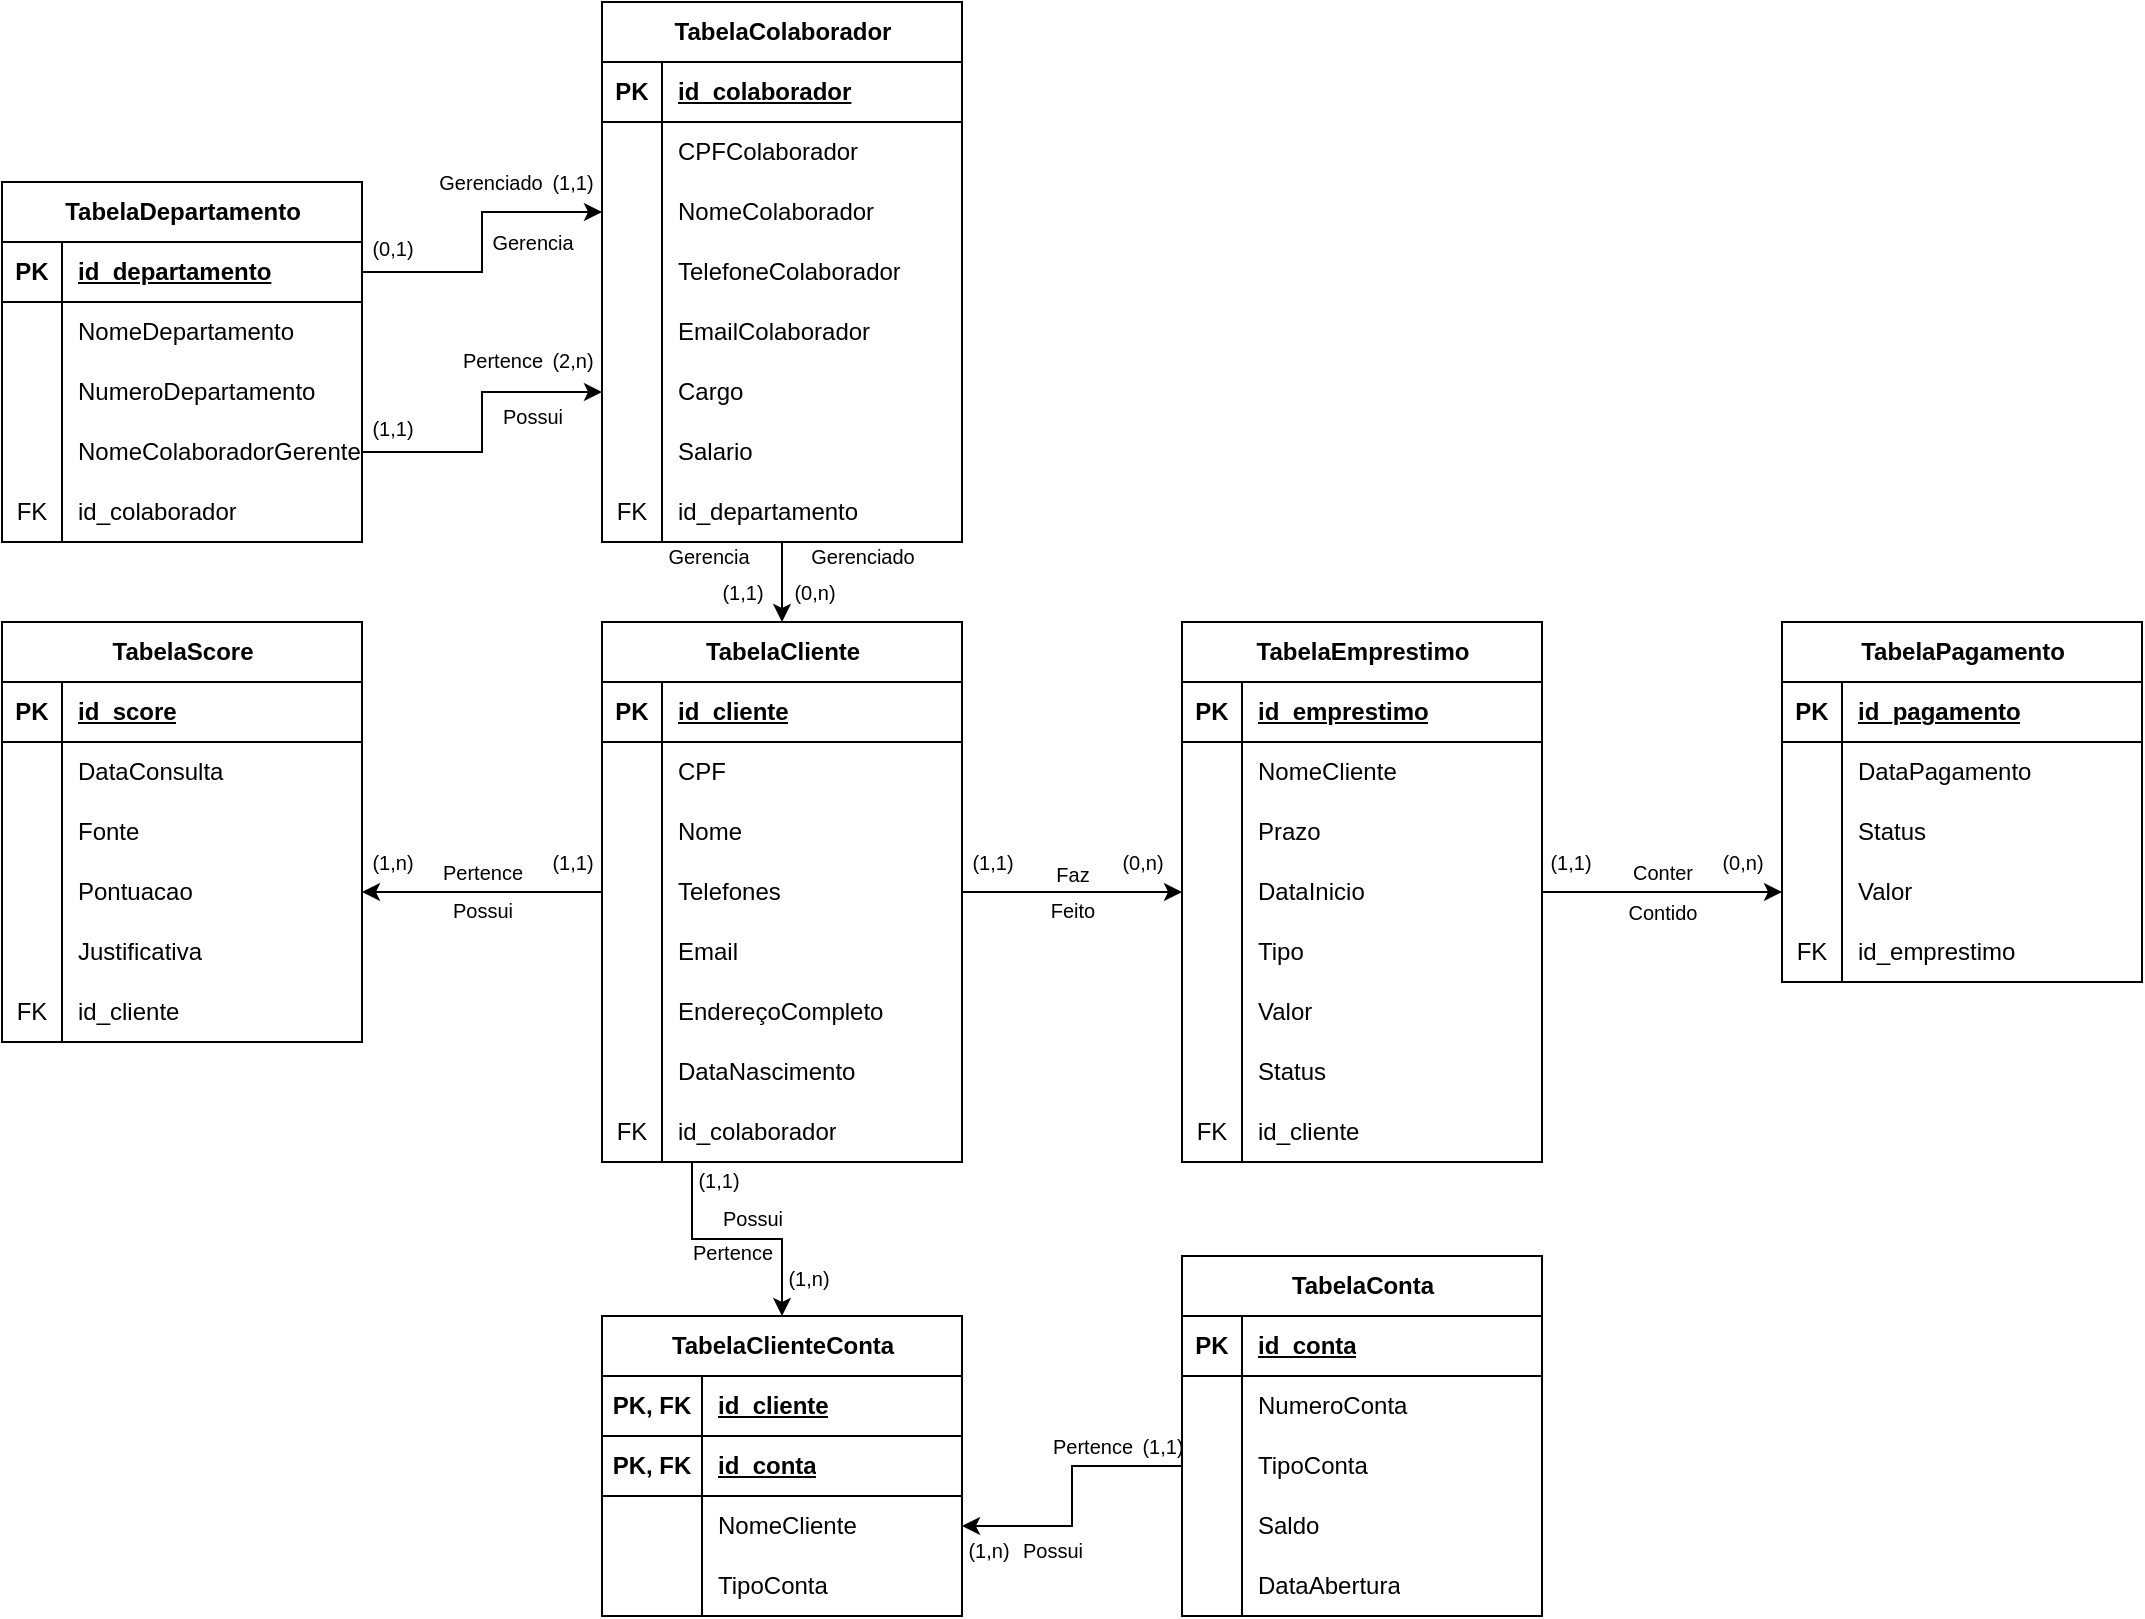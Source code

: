<mxfile version="26.0.16">
  <diagram name="Página-1" id="hDoNd6ZAdnH-9nXjOZdn">
    <mxGraphModel dx="2390" dy="1393" grid="1" gridSize="10" guides="1" tooltips="1" connect="1" arrows="1" fold="1" page="1" pageScale="1" pageWidth="1169" pageHeight="827" math="0" shadow="0">
      <root>
        <mxCell id="0" />
        <mxCell id="1" parent="0" />
        <mxCell id="iHBes4f50al1QRkfS2Xp-199" style="edgeStyle=orthogonalEdgeStyle;rounded=0;orthogonalLoop=1;jettySize=auto;html=1;exitX=0.5;exitY=1;exitDx=0;exitDy=0;entryX=0.5;entryY=0;entryDx=0;entryDy=0;" parent="1" source="iHBes4f50al1QRkfS2Xp-1" target="iHBes4f50al1QRkfS2Xp-23" edge="1">
          <mxGeometry relative="1" as="geometry" />
        </mxCell>
        <mxCell id="iHBes4f50al1QRkfS2Xp-1" value="TabelaColaborador" style="shape=table;startSize=30;container=1;collapsible=1;childLayout=tableLayout;fixedRows=1;rowLines=0;fontStyle=1;align=center;resizeLast=1;html=1;" parent="1" vertex="1">
          <mxGeometry x="350" y="8" width="180" height="270" as="geometry" />
        </mxCell>
        <mxCell id="iHBes4f50al1QRkfS2Xp-2" value="" style="shape=tableRow;horizontal=0;startSize=0;swimlaneHead=0;swimlaneBody=0;fillColor=none;collapsible=0;dropTarget=0;points=[[0,0.5],[1,0.5]];portConstraint=eastwest;top=0;left=0;right=0;bottom=1;" parent="iHBes4f50al1QRkfS2Xp-1" vertex="1">
          <mxGeometry y="30" width="180" height="30" as="geometry" />
        </mxCell>
        <mxCell id="iHBes4f50al1QRkfS2Xp-3" value="PK" style="shape=partialRectangle;connectable=0;fillColor=none;top=0;left=0;bottom=0;right=0;fontStyle=1;overflow=hidden;whiteSpace=wrap;html=1;" parent="iHBes4f50al1QRkfS2Xp-2" vertex="1">
          <mxGeometry width="30" height="30" as="geometry">
            <mxRectangle width="30" height="30" as="alternateBounds" />
          </mxGeometry>
        </mxCell>
        <mxCell id="iHBes4f50al1QRkfS2Xp-4" value="id_colaborador" style="shape=partialRectangle;connectable=0;fillColor=none;top=0;left=0;bottom=0;right=0;align=left;spacingLeft=6;fontStyle=5;overflow=hidden;whiteSpace=wrap;html=1;" parent="iHBes4f50al1QRkfS2Xp-2" vertex="1">
          <mxGeometry x="30" width="150" height="30" as="geometry">
            <mxRectangle width="150" height="30" as="alternateBounds" />
          </mxGeometry>
        </mxCell>
        <mxCell id="iHBes4f50al1QRkfS2Xp-5" value="" style="shape=tableRow;horizontal=0;startSize=0;swimlaneHead=0;swimlaneBody=0;fillColor=none;collapsible=0;dropTarget=0;points=[[0,0.5],[1,0.5]];portConstraint=eastwest;top=0;left=0;right=0;bottom=0;" parent="iHBes4f50al1QRkfS2Xp-1" vertex="1">
          <mxGeometry y="60" width="180" height="30" as="geometry" />
        </mxCell>
        <mxCell id="iHBes4f50al1QRkfS2Xp-6" value="" style="shape=partialRectangle;connectable=0;fillColor=none;top=0;left=0;bottom=0;right=0;editable=1;overflow=hidden;whiteSpace=wrap;html=1;" parent="iHBes4f50al1QRkfS2Xp-5" vertex="1">
          <mxGeometry width="30" height="30" as="geometry">
            <mxRectangle width="30" height="30" as="alternateBounds" />
          </mxGeometry>
        </mxCell>
        <mxCell id="iHBes4f50al1QRkfS2Xp-7" value="CPFColaborador" style="shape=partialRectangle;connectable=0;fillColor=none;top=0;left=0;bottom=0;right=0;align=left;spacingLeft=6;overflow=hidden;whiteSpace=wrap;html=1;" parent="iHBes4f50al1QRkfS2Xp-5" vertex="1">
          <mxGeometry x="30" width="150" height="30" as="geometry">
            <mxRectangle width="150" height="30" as="alternateBounds" />
          </mxGeometry>
        </mxCell>
        <mxCell id="iHBes4f50al1QRkfS2Xp-8" value="" style="shape=tableRow;horizontal=0;startSize=0;swimlaneHead=0;swimlaneBody=0;fillColor=none;collapsible=0;dropTarget=0;points=[[0,0.5],[1,0.5]];portConstraint=eastwest;top=0;left=0;right=0;bottom=0;" parent="iHBes4f50al1QRkfS2Xp-1" vertex="1">
          <mxGeometry y="90" width="180" height="30" as="geometry" />
        </mxCell>
        <mxCell id="iHBes4f50al1QRkfS2Xp-9" value="" style="shape=partialRectangle;connectable=0;fillColor=none;top=0;left=0;bottom=0;right=0;editable=1;overflow=hidden;whiteSpace=wrap;html=1;" parent="iHBes4f50al1QRkfS2Xp-8" vertex="1">
          <mxGeometry width="30" height="30" as="geometry">
            <mxRectangle width="30" height="30" as="alternateBounds" />
          </mxGeometry>
        </mxCell>
        <mxCell id="iHBes4f50al1QRkfS2Xp-10" value="NomeColaborador" style="shape=partialRectangle;connectable=0;fillColor=none;top=0;left=0;bottom=0;right=0;align=left;spacingLeft=6;overflow=hidden;whiteSpace=wrap;html=1;" parent="iHBes4f50al1QRkfS2Xp-8" vertex="1">
          <mxGeometry x="30" width="150" height="30" as="geometry">
            <mxRectangle width="150" height="30" as="alternateBounds" />
          </mxGeometry>
        </mxCell>
        <mxCell id="iHBes4f50al1QRkfS2Xp-11" value="" style="shape=tableRow;horizontal=0;startSize=0;swimlaneHead=0;swimlaneBody=0;fillColor=none;collapsible=0;dropTarget=0;points=[[0,0.5],[1,0.5]];portConstraint=eastwest;top=0;left=0;right=0;bottom=0;" parent="iHBes4f50al1QRkfS2Xp-1" vertex="1">
          <mxGeometry y="120" width="180" height="30" as="geometry" />
        </mxCell>
        <mxCell id="iHBes4f50al1QRkfS2Xp-12" value="" style="shape=partialRectangle;connectable=0;fillColor=none;top=0;left=0;bottom=0;right=0;editable=1;overflow=hidden;whiteSpace=wrap;html=1;" parent="iHBes4f50al1QRkfS2Xp-11" vertex="1">
          <mxGeometry width="30" height="30" as="geometry">
            <mxRectangle width="30" height="30" as="alternateBounds" />
          </mxGeometry>
        </mxCell>
        <mxCell id="iHBes4f50al1QRkfS2Xp-13" value="TelefoneColaborador" style="shape=partialRectangle;connectable=0;fillColor=none;top=0;left=0;bottom=0;right=0;align=left;spacingLeft=6;overflow=hidden;whiteSpace=wrap;html=1;" parent="iHBes4f50al1QRkfS2Xp-11" vertex="1">
          <mxGeometry x="30" width="150" height="30" as="geometry">
            <mxRectangle width="150" height="30" as="alternateBounds" />
          </mxGeometry>
        </mxCell>
        <mxCell id="iHBes4f50al1QRkfS2Xp-14" value="" style="shape=tableRow;horizontal=0;startSize=0;swimlaneHead=0;swimlaneBody=0;fillColor=none;collapsible=0;dropTarget=0;points=[[0,0.5],[1,0.5]];portConstraint=eastwest;top=0;left=0;right=0;bottom=0;" parent="iHBes4f50al1QRkfS2Xp-1" vertex="1">
          <mxGeometry y="150" width="180" height="30" as="geometry" />
        </mxCell>
        <mxCell id="iHBes4f50al1QRkfS2Xp-15" value="" style="shape=partialRectangle;connectable=0;fillColor=none;top=0;left=0;bottom=0;right=0;editable=1;overflow=hidden;whiteSpace=wrap;html=1;" parent="iHBes4f50al1QRkfS2Xp-14" vertex="1">
          <mxGeometry width="30" height="30" as="geometry">
            <mxRectangle width="30" height="30" as="alternateBounds" />
          </mxGeometry>
        </mxCell>
        <mxCell id="iHBes4f50al1QRkfS2Xp-16" value="EmailColaborador" style="shape=partialRectangle;connectable=0;fillColor=none;top=0;left=0;bottom=0;right=0;align=left;spacingLeft=6;overflow=hidden;whiteSpace=wrap;html=1;" parent="iHBes4f50al1QRkfS2Xp-14" vertex="1">
          <mxGeometry x="30" width="150" height="30" as="geometry">
            <mxRectangle width="150" height="30" as="alternateBounds" />
          </mxGeometry>
        </mxCell>
        <mxCell id="iHBes4f50al1QRkfS2Xp-17" value="" style="shape=tableRow;horizontal=0;startSize=0;swimlaneHead=0;swimlaneBody=0;fillColor=none;collapsible=0;dropTarget=0;points=[[0,0.5],[1,0.5]];portConstraint=eastwest;top=0;left=0;right=0;bottom=0;" parent="iHBes4f50al1QRkfS2Xp-1" vertex="1">
          <mxGeometry y="180" width="180" height="30" as="geometry" />
        </mxCell>
        <mxCell id="iHBes4f50al1QRkfS2Xp-18" value="" style="shape=partialRectangle;connectable=0;fillColor=none;top=0;left=0;bottom=0;right=0;editable=1;overflow=hidden;whiteSpace=wrap;html=1;" parent="iHBes4f50al1QRkfS2Xp-17" vertex="1">
          <mxGeometry width="30" height="30" as="geometry">
            <mxRectangle width="30" height="30" as="alternateBounds" />
          </mxGeometry>
        </mxCell>
        <mxCell id="iHBes4f50al1QRkfS2Xp-19" value="Cargo" style="shape=partialRectangle;connectable=0;fillColor=none;top=0;left=0;bottom=0;right=0;align=left;spacingLeft=6;overflow=hidden;whiteSpace=wrap;html=1;" parent="iHBes4f50al1QRkfS2Xp-17" vertex="1">
          <mxGeometry x="30" width="150" height="30" as="geometry">
            <mxRectangle width="150" height="30" as="alternateBounds" />
          </mxGeometry>
        </mxCell>
        <mxCell id="iHBes4f50al1QRkfS2Xp-20" value="" style="shape=tableRow;horizontal=0;startSize=0;swimlaneHead=0;swimlaneBody=0;fillColor=none;collapsible=0;dropTarget=0;points=[[0,0.5],[1,0.5]];portConstraint=eastwest;top=0;left=0;right=0;bottom=0;" parent="iHBes4f50al1QRkfS2Xp-1" vertex="1">
          <mxGeometry y="210" width="180" height="30" as="geometry" />
        </mxCell>
        <mxCell id="iHBes4f50al1QRkfS2Xp-21" value="" style="shape=partialRectangle;connectable=0;fillColor=none;top=0;left=0;bottom=0;right=0;editable=1;overflow=hidden;whiteSpace=wrap;html=1;" parent="iHBes4f50al1QRkfS2Xp-20" vertex="1">
          <mxGeometry width="30" height="30" as="geometry">
            <mxRectangle width="30" height="30" as="alternateBounds" />
          </mxGeometry>
        </mxCell>
        <mxCell id="iHBes4f50al1QRkfS2Xp-22" value="Salario" style="shape=partialRectangle;connectable=0;fillColor=none;top=0;left=0;bottom=0;right=0;align=left;spacingLeft=6;overflow=hidden;whiteSpace=wrap;html=1;" parent="iHBes4f50al1QRkfS2Xp-20" vertex="1">
          <mxGeometry x="30" width="150" height="30" as="geometry">
            <mxRectangle width="150" height="30" as="alternateBounds" />
          </mxGeometry>
        </mxCell>
        <mxCell id="iHBes4f50al1QRkfS2Xp-245" style="shape=tableRow;horizontal=0;startSize=0;swimlaneHead=0;swimlaneBody=0;fillColor=none;collapsible=0;dropTarget=0;points=[[0,0.5],[1,0.5]];portConstraint=eastwest;top=0;left=0;right=0;bottom=0;" parent="iHBes4f50al1QRkfS2Xp-1" vertex="1">
          <mxGeometry y="240" width="180" height="30" as="geometry" />
        </mxCell>
        <mxCell id="iHBes4f50al1QRkfS2Xp-246" value="FK" style="shape=partialRectangle;connectable=0;fillColor=none;top=0;left=0;bottom=0;right=0;editable=1;overflow=hidden;whiteSpace=wrap;html=1;" parent="iHBes4f50al1QRkfS2Xp-245" vertex="1">
          <mxGeometry width="30" height="30" as="geometry">
            <mxRectangle width="30" height="30" as="alternateBounds" />
          </mxGeometry>
        </mxCell>
        <mxCell id="iHBes4f50al1QRkfS2Xp-247" value="id_departamento" style="shape=partialRectangle;connectable=0;fillColor=none;top=0;left=0;bottom=0;right=0;align=left;spacingLeft=6;overflow=hidden;whiteSpace=wrap;html=1;" parent="iHBes4f50al1QRkfS2Xp-245" vertex="1">
          <mxGeometry x="30" width="150" height="30" as="geometry">
            <mxRectangle width="150" height="30" as="alternateBounds" />
          </mxGeometry>
        </mxCell>
        <mxCell id="iHBes4f50al1QRkfS2Xp-220" style="edgeStyle=orthogonalEdgeStyle;rounded=0;orthogonalLoop=1;jettySize=auto;html=1;exitX=0.25;exitY=1;exitDx=0;exitDy=0;entryX=0.5;entryY=0;entryDx=0;entryDy=0;" parent="1" source="iHBes4f50al1QRkfS2Xp-23" target="iHBes4f50al1QRkfS2Xp-160" edge="1">
          <mxGeometry relative="1" as="geometry" />
        </mxCell>
        <mxCell id="iHBes4f50al1QRkfS2Xp-23" value="TabelaCliente" style="shape=table;startSize=30;container=1;collapsible=1;childLayout=tableLayout;fixedRows=1;rowLines=0;fontStyle=1;align=center;resizeLast=1;html=1;" parent="1" vertex="1">
          <mxGeometry x="350" y="318" width="180" height="270" as="geometry" />
        </mxCell>
        <mxCell id="iHBes4f50al1QRkfS2Xp-24" value="" style="shape=tableRow;horizontal=0;startSize=0;swimlaneHead=0;swimlaneBody=0;fillColor=none;collapsible=0;dropTarget=0;points=[[0,0.5],[1,0.5]];portConstraint=eastwest;top=0;left=0;right=0;bottom=1;" parent="iHBes4f50al1QRkfS2Xp-23" vertex="1">
          <mxGeometry y="30" width="180" height="30" as="geometry" />
        </mxCell>
        <mxCell id="iHBes4f50al1QRkfS2Xp-25" value="PK" style="shape=partialRectangle;connectable=0;fillColor=none;top=0;left=0;bottom=0;right=0;fontStyle=1;overflow=hidden;whiteSpace=wrap;html=1;" parent="iHBes4f50al1QRkfS2Xp-24" vertex="1">
          <mxGeometry width="30" height="30" as="geometry">
            <mxRectangle width="30" height="30" as="alternateBounds" />
          </mxGeometry>
        </mxCell>
        <mxCell id="iHBes4f50al1QRkfS2Xp-26" value="id_cliente" style="shape=partialRectangle;connectable=0;fillColor=none;top=0;left=0;bottom=0;right=0;align=left;spacingLeft=6;fontStyle=5;overflow=hidden;whiteSpace=wrap;html=1;" parent="iHBes4f50al1QRkfS2Xp-24" vertex="1">
          <mxGeometry x="30" width="150" height="30" as="geometry">
            <mxRectangle width="150" height="30" as="alternateBounds" />
          </mxGeometry>
        </mxCell>
        <mxCell id="iHBes4f50al1QRkfS2Xp-27" value="" style="shape=tableRow;horizontal=0;startSize=0;swimlaneHead=0;swimlaneBody=0;fillColor=none;collapsible=0;dropTarget=0;points=[[0,0.5],[1,0.5]];portConstraint=eastwest;top=0;left=0;right=0;bottom=0;" parent="iHBes4f50al1QRkfS2Xp-23" vertex="1">
          <mxGeometry y="60" width="180" height="30" as="geometry" />
        </mxCell>
        <mxCell id="iHBes4f50al1QRkfS2Xp-28" value="" style="shape=partialRectangle;connectable=0;fillColor=none;top=0;left=0;bottom=0;right=0;editable=1;overflow=hidden;whiteSpace=wrap;html=1;" parent="iHBes4f50al1QRkfS2Xp-27" vertex="1">
          <mxGeometry width="30" height="30" as="geometry">
            <mxRectangle width="30" height="30" as="alternateBounds" />
          </mxGeometry>
        </mxCell>
        <mxCell id="iHBes4f50al1QRkfS2Xp-29" value="CPF" style="shape=partialRectangle;connectable=0;fillColor=none;top=0;left=0;bottom=0;right=0;align=left;spacingLeft=6;overflow=hidden;whiteSpace=wrap;html=1;" parent="iHBes4f50al1QRkfS2Xp-27" vertex="1">
          <mxGeometry x="30" width="150" height="30" as="geometry">
            <mxRectangle width="150" height="30" as="alternateBounds" />
          </mxGeometry>
        </mxCell>
        <mxCell id="iHBes4f50al1QRkfS2Xp-30" value="" style="shape=tableRow;horizontal=0;startSize=0;swimlaneHead=0;swimlaneBody=0;fillColor=none;collapsible=0;dropTarget=0;points=[[0,0.5],[1,0.5]];portConstraint=eastwest;top=0;left=0;right=0;bottom=0;" parent="iHBes4f50al1QRkfS2Xp-23" vertex="1">
          <mxGeometry y="90" width="180" height="30" as="geometry" />
        </mxCell>
        <mxCell id="iHBes4f50al1QRkfS2Xp-31" value="" style="shape=partialRectangle;connectable=0;fillColor=none;top=0;left=0;bottom=0;right=0;editable=1;overflow=hidden;whiteSpace=wrap;html=1;" parent="iHBes4f50al1QRkfS2Xp-30" vertex="1">
          <mxGeometry width="30" height="30" as="geometry">
            <mxRectangle width="30" height="30" as="alternateBounds" />
          </mxGeometry>
        </mxCell>
        <mxCell id="iHBes4f50al1QRkfS2Xp-32" value="Nome" style="shape=partialRectangle;connectable=0;fillColor=none;top=0;left=0;bottom=0;right=0;align=left;spacingLeft=6;overflow=hidden;whiteSpace=wrap;html=1;" parent="iHBes4f50al1QRkfS2Xp-30" vertex="1">
          <mxGeometry x="30" width="150" height="30" as="geometry">
            <mxRectangle width="150" height="30" as="alternateBounds" />
          </mxGeometry>
        </mxCell>
        <mxCell id="iHBes4f50al1QRkfS2Xp-33" value="" style="shape=tableRow;horizontal=0;startSize=0;swimlaneHead=0;swimlaneBody=0;fillColor=none;collapsible=0;dropTarget=0;points=[[0,0.5],[1,0.5]];portConstraint=eastwest;top=0;left=0;right=0;bottom=0;" parent="iHBes4f50al1QRkfS2Xp-23" vertex="1">
          <mxGeometry y="120" width="180" height="30" as="geometry" />
        </mxCell>
        <mxCell id="iHBes4f50al1QRkfS2Xp-34" value="" style="shape=partialRectangle;connectable=0;fillColor=none;top=0;left=0;bottom=0;right=0;editable=1;overflow=hidden;whiteSpace=wrap;html=1;" parent="iHBes4f50al1QRkfS2Xp-33" vertex="1">
          <mxGeometry width="30" height="30" as="geometry">
            <mxRectangle width="30" height="30" as="alternateBounds" />
          </mxGeometry>
        </mxCell>
        <mxCell id="iHBes4f50al1QRkfS2Xp-35" value="Telefones" style="shape=partialRectangle;connectable=0;fillColor=none;top=0;left=0;bottom=0;right=0;align=left;spacingLeft=6;overflow=hidden;whiteSpace=wrap;html=1;" parent="iHBes4f50al1QRkfS2Xp-33" vertex="1">
          <mxGeometry x="30" width="150" height="30" as="geometry">
            <mxRectangle width="150" height="30" as="alternateBounds" />
          </mxGeometry>
        </mxCell>
        <mxCell id="iHBes4f50al1QRkfS2Xp-36" value="" style="shape=tableRow;horizontal=0;startSize=0;swimlaneHead=0;swimlaneBody=0;fillColor=none;collapsible=0;dropTarget=0;points=[[0,0.5],[1,0.5]];portConstraint=eastwest;top=0;left=0;right=0;bottom=0;" parent="iHBes4f50al1QRkfS2Xp-23" vertex="1">
          <mxGeometry y="150" width="180" height="30" as="geometry" />
        </mxCell>
        <mxCell id="iHBes4f50al1QRkfS2Xp-37" value="" style="shape=partialRectangle;connectable=0;fillColor=none;top=0;left=0;bottom=0;right=0;editable=1;overflow=hidden;whiteSpace=wrap;html=1;" parent="iHBes4f50al1QRkfS2Xp-36" vertex="1">
          <mxGeometry width="30" height="30" as="geometry">
            <mxRectangle width="30" height="30" as="alternateBounds" />
          </mxGeometry>
        </mxCell>
        <mxCell id="iHBes4f50al1QRkfS2Xp-38" value="Email" style="shape=partialRectangle;connectable=0;fillColor=none;top=0;left=0;bottom=0;right=0;align=left;spacingLeft=6;overflow=hidden;whiteSpace=wrap;html=1;" parent="iHBes4f50al1QRkfS2Xp-36" vertex="1">
          <mxGeometry x="30" width="150" height="30" as="geometry">
            <mxRectangle width="150" height="30" as="alternateBounds" />
          </mxGeometry>
        </mxCell>
        <mxCell id="iHBes4f50al1QRkfS2Xp-39" value="" style="shape=tableRow;horizontal=0;startSize=0;swimlaneHead=0;swimlaneBody=0;fillColor=none;collapsible=0;dropTarget=0;points=[[0,0.5],[1,0.5]];portConstraint=eastwest;top=0;left=0;right=0;bottom=0;" parent="iHBes4f50al1QRkfS2Xp-23" vertex="1">
          <mxGeometry y="180" width="180" height="30" as="geometry" />
        </mxCell>
        <mxCell id="iHBes4f50al1QRkfS2Xp-40" value="" style="shape=partialRectangle;connectable=0;fillColor=none;top=0;left=0;bottom=0;right=0;editable=1;overflow=hidden;whiteSpace=wrap;html=1;" parent="iHBes4f50al1QRkfS2Xp-39" vertex="1">
          <mxGeometry width="30" height="30" as="geometry">
            <mxRectangle width="30" height="30" as="alternateBounds" />
          </mxGeometry>
        </mxCell>
        <mxCell id="iHBes4f50al1QRkfS2Xp-41" value="EndereçoCompleto" style="shape=partialRectangle;connectable=0;fillColor=none;top=0;left=0;bottom=0;right=0;align=left;spacingLeft=6;overflow=hidden;whiteSpace=wrap;html=1;" parent="iHBes4f50al1QRkfS2Xp-39" vertex="1">
          <mxGeometry x="30" width="150" height="30" as="geometry">
            <mxRectangle width="150" height="30" as="alternateBounds" />
          </mxGeometry>
        </mxCell>
        <mxCell id="iHBes4f50al1QRkfS2Xp-42" value="" style="shape=tableRow;horizontal=0;startSize=0;swimlaneHead=0;swimlaneBody=0;fillColor=none;collapsible=0;dropTarget=0;points=[[0,0.5],[1,0.5]];portConstraint=eastwest;top=0;left=0;right=0;bottom=0;" parent="iHBes4f50al1QRkfS2Xp-23" vertex="1">
          <mxGeometry y="210" width="180" height="30" as="geometry" />
        </mxCell>
        <mxCell id="iHBes4f50al1QRkfS2Xp-43" value="" style="shape=partialRectangle;connectable=0;fillColor=none;top=0;left=0;bottom=0;right=0;editable=1;overflow=hidden;whiteSpace=wrap;html=1;" parent="iHBes4f50al1QRkfS2Xp-42" vertex="1">
          <mxGeometry width="30" height="30" as="geometry">
            <mxRectangle width="30" height="30" as="alternateBounds" />
          </mxGeometry>
        </mxCell>
        <mxCell id="iHBes4f50al1QRkfS2Xp-44" value="DataNascimento" style="shape=partialRectangle;connectable=0;fillColor=none;top=0;left=0;bottom=0;right=0;align=left;spacingLeft=6;overflow=hidden;whiteSpace=wrap;html=1;" parent="iHBes4f50al1QRkfS2Xp-42" vertex="1">
          <mxGeometry x="30" width="150" height="30" as="geometry">
            <mxRectangle width="150" height="30" as="alternateBounds" />
          </mxGeometry>
        </mxCell>
        <mxCell id="iHBes4f50al1QRkfS2Xp-242" style="shape=tableRow;horizontal=0;startSize=0;swimlaneHead=0;swimlaneBody=0;fillColor=none;collapsible=0;dropTarget=0;points=[[0,0.5],[1,0.5]];portConstraint=eastwest;top=0;left=0;right=0;bottom=0;" parent="iHBes4f50al1QRkfS2Xp-23" vertex="1">
          <mxGeometry y="240" width="180" height="30" as="geometry" />
        </mxCell>
        <mxCell id="iHBes4f50al1QRkfS2Xp-243" value="FK" style="shape=partialRectangle;connectable=0;fillColor=none;top=0;left=0;bottom=0;right=0;editable=1;overflow=hidden;whiteSpace=wrap;html=1;" parent="iHBes4f50al1QRkfS2Xp-242" vertex="1">
          <mxGeometry width="30" height="30" as="geometry">
            <mxRectangle width="30" height="30" as="alternateBounds" />
          </mxGeometry>
        </mxCell>
        <mxCell id="iHBes4f50al1QRkfS2Xp-244" value="id_colaborador" style="shape=partialRectangle;connectable=0;fillColor=none;top=0;left=0;bottom=0;right=0;align=left;spacingLeft=6;overflow=hidden;whiteSpace=wrap;html=1;" parent="iHBes4f50al1QRkfS2Xp-242" vertex="1">
          <mxGeometry x="30" width="150" height="30" as="geometry">
            <mxRectangle width="150" height="30" as="alternateBounds" />
          </mxGeometry>
        </mxCell>
        <mxCell id="iHBes4f50al1QRkfS2Xp-48" style="edgeStyle=orthogonalEdgeStyle;rounded=0;orthogonalLoop=1;jettySize=auto;html=1;exitX=1;exitY=0.5;exitDx=0;exitDy=0;" parent="iHBes4f50al1QRkfS2Xp-23" edge="1">
          <mxGeometry relative="1" as="geometry">
            <mxPoint x="180" y="282.0" as="sourcePoint" />
            <mxPoint x="180" y="282.0" as="targetPoint" />
          </mxGeometry>
        </mxCell>
        <mxCell id="iHBes4f50al1QRkfS2Xp-49" value="TabelaEmprestimo" style="shape=table;startSize=30;container=1;collapsible=1;childLayout=tableLayout;fixedRows=1;rowLines=0;fontStyle=1;align=center;resizeLast=1;html=1;" parent="1" vertex="1">
          <mxGeometry x="640" y="318" width="180" height="270" as="geometry" />
        </mxCell>
        <mxCell id="iHBes4f50al1QRkfS2Xp-50" value="" style="shape=tableRow;horizontal=0;startSize=0;swimlaneHead=0;swimlaneBody=0;fillColor=none;collapsible=0;dropTarget=0;points=[[0,0.5],[1,0.5]];portConstraint=eastwest;top=0;left=0;right=0;bottom=1;" parent="iHBes4f50al1QRkfS2Xp-49" vertex="1">
          <mxGeometry y="30" width="180" height="30" as="geometry" />
        </mxCell>
        <mxCell id="iHBes4f50al1QRkfS2Xp-51" value="PK" style="shape=partialRectangle;connectable=0;fillColor=none;top=0;left=0;bottom=0;right=0;fontStyle=1;overflow=hidden;whiteSpace=wrap;html=1;" parent="iHBes4f50al1QRkfS2Xp-50" vertex="1">
          <mxGeometry width="30" height="30" as="geometry">
            <mxRectangle width="30" height="30" as="alternateBounds" />
          </mxGeometry>
        </mxCell>
        <mxCell id="iHBes4f50al1QRkfS2Xp-52" value="id_emprestimo" style="shape=partialRectangle;connectable=0;fillColor=none;top=0;left=0;bottom=0;right=0;align=left;spacingLeft=6;fontStyle=5;overflow=hidden;whiteSpace=wrap;html=1;" parent="iHBes4f50al1QRkfS2Xp-50" vertex="1">
          <mxGeometry x="30" width="150" height="30" as="geometry">
            <mxRectangle width="150" height="30" as="alternateBounds" />
          </mxGeometry>
        </mxCell>
        <mxCell id="iHBes4f50al1QRkfS2Xp-53" value="" style="shape=tableRow;horizontal=0;startSize=0;swimlaneHead=0;swimlaneBody=0;fillColor=none;collapsible=0;dropTarget=0;points=[[0,0.5],[1,0.5]];portConstraint=eastwest;top=0;left=0;right=0;bottom=0;" parent="iHBes4f50al1QRkfS2Xp-49" vertex="1">
          <mxGeometry y="60" width="180" height="30" as="geometry" />
        </mxCell>
        <mxCell id="iHBes4f50al1QRkfS2Xp-54" value="" style="shape=partialRectangle;connectable=0;fillColor=none;top=0;left=0;bottom=0;right=0;editable=1;overflow=hidden;whiteSpace=wrap;html=1;" parent="iHBes4f50al1QRkfS2Xp-53" vertex="1">
          <mxGeometry width="30" height="30" as="geometry">
            <mxRectangle width="30" height="30" as="alternateBounds" />
          </mxGeometry>
        </mxCell>
        <mxCell id="iHBes4f50al1QRkfS2Xp-55" value="NomeCliente" style="shape=partialRectangle;connectable=0;fillColor=none;top=0;left=0;bottom=0;right=0;align=left;spacingLeft=6;overflow=hidden;whiteSpace=wrap;html=1;" parent="iHBes4f50al1QRkfS2Xp-53" vertex="1">
          <mxGeometry x="30" width="150" height="30" as="geometry">
            <mxRectangle width="150" height="30" as="alternateBounds" />
          </mxGeometry>
        </mxCell>
        <mxCell id="iHBes4f50al1QRkfS2Xp-56" value="" style="shape=tableRow;horizontal=0;startSize=0;swimlaneHead=0;swimlaneBody=0;fillColor=none;collapsible=0;dropTarget=0;points=[[0,0.5],[1,0.5]];portConstraint=eastwest;top=0;left=0;right=0;bottom=0;" parent="iHBes4f50al1QRkfS2Xp-49" vertex="1">
          <mxGeometry y="90" width="180" height="30" as="geometry" />
        </mxCell>
        <mxCell id="iHBes4f50al1QRkfS2Xp-57" value="" style="shape=partialRectangle;connectable=0;fillColor=none;top=0;left=0;bottom=0;right=0;editable=1;overflow=hidden;whiteSpace=wrap;html=1;" parent="iHBes4f50al1QRkfS2Xp-56" vertex="1">
          <mxGeometry width="30" height="30" as="geometry">
            <mxRectangle width="30" height="30" as="alternateBounds" />
          </mxGeometry>
        </mxCell>
        <mxCell id="iHBes4f50al1QRkfS2Xp-58" value="Prazo" style="shape=partialRectangle;connectable=0;fillColor=none;top=0;left=0;bottom=0;right=0;align=left;spacingLeft=6;overflow=hidden;whiteSpace=wrap;html=1;" parent="iHBes4f50al1QRkfS2Xp-56" vertex="1">
          <mxGeometry x="30" width="150" height="30" as="geometry">
            <mxRectangle width="150" height="30" as="alternateBounds" />
          </mxGeometry>
        </mxCell>
        <mxCell id="iHBes4f50al1QRkfS2Xp-59" value="" style="shape=tableRow;horizontal=0;startSize=0;swimlaneHead=0;swimlaneBody=0;fillColor=none;collapsible=0;dropTarget=0;points=[[0,0.5],[1,0.5]];portConstraint=eastwest;top=0;left=0;right=0;bottom=0;" parent="iHBes4f50al1QRkfS2Xp-49" vertex="1">
          <mxGeometry y="120" width="180" height="30" as="geometry" />
        </mxCell>
        <mxCell id="iHBes4f50al1QRkfS2Xp-60" value="" style="shape=partialRectangle;connectable=0;fillColor=none;top=0;left=0;bottom=0;right=0;editable=1;overflow=hidden;whiteSpace=wrap;html=1;" parent="iHBes4f50al1QRkfS2Xp-59" vertex="1">
          <mxGeometry width="30" height="30" as="geometry">
            <mxRectangle width="30" height="30" as="alternateBounds" />
          </mxGeometry>
        </mxCell>
        <mxCell id="iHBes4f50al1QRkfS2Xp-61" value="DataInicio" style="shape=partialRectangle;connectable=0;fillColor=none;top=0;left=0;bottom=0;right=0;align=left;spacingLeft=6;overflow=hidden;whiteSpace=wrap;html=1;" parent="iHBes4f50al1QRkfS2Xp-59" vertex="1">
          <mxGeometry x="30" width="150" height="30" as="geometry">
            <mxRectangle width="150" height="30" as="alternateBounds" />
          </mxGeometry>
        </mxCell>
        <mxCell id="iHBes4f50al1QRkfS2Xp-113" value="" style="shape=tableRow;horizontal=0;startSize=0;swimlaneHead=0;swimlaneBody=0;fillColor=none;collapsible=0;dropTarget=0;points=[[0,0.5],[1,0.5]];portConstraint=eastwest;top=0;left=0;right=0;bottom=0;" parent="iHBes4f50al1QRkfS2Xp-49" vertex="1">
          <mxGeometry y="150" width="180" height="30" as="geometry" />
        </mxCell>
        <mxCell id="iHBes4f50al1QRkfS2Xp-114" value="" style="shape=partialRectangle;connectable=0;fillColor=none;top=0;left=0;bottom=0;right=0;editable=1;overflow=hidden;whiteSpace=wrap;html=1;" parent="iHBes4f50al1QRkfS2Xp-113" vertex="1">
          <mxGeometry width="30" height="30" as="geometry">
            <mxRectangle width="30" height="30" as="alternateBounds" />
          </mxGeometry>
        </mxCell>
        <mxCell id="iHBes4f50al1QRkfS2Xp-115" value="Tipo" style="shape=partialRectangle;connectable=0;fillColor=none;top=0;left=0;bottom=0;right=0;align=left;spacingLeft=6;overflow=hidden;whiteSpace=wrap;html=1;" parent="iHBes4f50al1QRkfS2Xp-113" vertex="1">
          <mxGeometry x="30" width="150" height="30" as="geometry">
            <mxRectangle width="150" height="30" as="alternateBounds" />
          </mxGeometry>
        </mxCell>
        <mxCell id="iHBes4f50al1QRkfS2Xp-116" value="" style="shape=tableRow;horizontal=0;startSize=0;swimlaneHead=0;swimlaneBody=0;fillColor=none;collapsible=0;dropTarget=0;points=[[0,0.5],[1,0.5]];portConstraint=eastwest;top=0;left=0;right=0;bottom=0;" parent="iHBes4f50al1QRkfS2Xp-49" vertex="1">
          <mxGeometry y="180" width="180" height="30" as="geometry" />
        </mxCell>
        <mxCell id="iHBes4f50al1QRkfS2Xp-117" value="" style="shape=partialRectangle;connectable=0;fillColor=none;top=0;left=0;bottom=0;right=0;editable=1;overflow=hidden;whiteSpace=wrap;html=1;" parent="iHBes4f50al1QRkfS2Xp-116" vertex="1">
          <mxGeometry width="30" height="30" as="geometry">
            <mxRectangle width="30" height="30" as="alternateBounds" />
          </mxGeometry>
        </mxCell>
        <mxCell id="iHBes4f50al1QRkfS2Xp-118" value="Valor" style="shape=partialRectangle;connectable=0;fillColor=none;top=0;left=0;bottom=0;right=0;align=left;spacingLeft=6;overflow=hidden;whiteSpace=wrap;html=1;" parent="iHBes4f50al1QRkfS2Xp-116" vertex="1">
          <mxGeometry x="30" width="150" height="30" as="geometry">
            <mxRectangle width="150" height="30" as="alternateBounds" />
          </mxGeometry>
        </mxCell>
        <mxCell id="iHBes4f50al1QRkfS2Xp-119" value="" style="shape=tableRow;horizontal=0;startSize=0;swimlaneHead=0;swimlaneBody=0;fillColor=none;collapsible=0;dropTarget=0;points=[[0,0.5],[1,0.5]];portConstraint=eastwest;top=0;left=0;right=0;bottom=0;" parent="iHBes4f50al1QRkfS2Xp-49" vertex="1">
          <mxGeometry y="210" width="180" height="30" as="geometry" />
        </mxCell>
        <mxCell id="iHBes4f50al1QRkfS2Xp-120" value="" style="shape=partialRectangle;connectable=0;fillColor=none;top=0;left=0;bottom=0;right=0;editable=1;overflow=hidden;whiteSpace=wrap;html=1;" parent="iHBes4f50al1QRkfS2Xp-119" vertex="1">
          <mxGeometry width="30" height="30" as="geometry">
            <mxRectangle width="30" height="30" as="alternateBounds" />
          </mxGeometry>
        </mxCell>
        <mxCell id="iHBes4f50al1QRkfS2Xp-121" value="Status" style="shape=partialRectangle;connectable=0;fillColor=none;top=0;left=0;bottom=0;right=0;align=left;spacingLeft=6;overflow=hidden;whiteSpace=wrap;html=1;" parent="iHBes4f50al1QRkfS2Xp-119" vertex="1">
          <mxGeometry x="30" width="150" height="30" as="geometry">
            <mxRectangle width="150" height="30" as="alternateBounds" />
          </mxGeometry>
        </mxCell>
        <mxCell id="iHBes4f50al1QRkfS2Xp-235" style="shape=tableRow;horizontal=0;startSize=0;swimlaneHead=0;swimlaneBody=0;fillColor=none;collapsible=0;dropTarget=0;points=[[0,0.5],[1,0.5]];portConstraint=eastwest;top=0;left=0;right=0;bottom=0;" parent="iHBes4f50al1QRkfS2Xp-49" vertex="1">
          <mxGeometry y="240" width="180" height="30" as="geometry" />
        </mxCell>
        <mxCell id="iHBes4f50al1QRkfS2Xp-236" value="FK" style="shape=partialRectangle;connectable=0;fillColor=none;top=0;left=0;bottom=0;right=0;editable=1;overflow=hidden;whiteSpace=wrap;html=1;" parent="iHBes4f50al1QRkfS2Xp-235" vertex="1">
          <mxGeometry width="30" height="30" as="geometry">
            <mxRectangle width="30" height="30" as="alternateBounds" />
          </mxGeometry>
        </mxCell>
        <mxCell id="iHBes4f50al1QRkfS2Xp-237" value="id_cliente" style="shape=partialRectangle;connectable=0;fillColor=none;top=0;left=0;bottom=0;right=0;align=left;spacingLeft=6;overflow=hidden;whiteSpace=wrap;html=1;" parent="iHBes4f50al1QRkfS2Xp-235" vertex="1">
          <mxGeometry x="30" width="150" height="30" as="geometry">
            <mxRectangle width="150" height="30" as="alternateBounds" />
          </mxGeometry>
        </mxCell>
        <mxCell id="iHBes4f50al1QRkfS2Xp-62" value="TabelaDepartamento" style="shape=table;startSize=30;container=1;collapsible=1;childLayout=tableLayout;fixedRows=1;rowLines=0;fontStyle=1;align=center;resizeLast=1;html=1;" parent="1" vertex="1">
          <mxGeometry x="50" y="98" width="180" height="180" as="geometry" />
        </mxCell>
        <mxCell id="iHBes4f50al1QRkfS2Xp-63" value="" style="shape=tableRow;horizontal=0;startSize=0;swimlaneHead=0;swimlaneBody=0;fillColor=none;collapsible=0;dropTarget=0;points=[[0,0.5],[1,0.5]];portConstraint=eastwest;top=0;left=0;right=0;bottom=1;" parent="iHBes4f50al1QRkfS2Xp-62" vertex="1">
          <mxGeometry y="30" width="180" height="30" as="geometry" />
        </mxCell>
        <mxCell id="iHBes4f50al1QRkfS2Xp-64" value="PK" style="shape=partialRectangle;connectable=0;fillColor=none;top=0;left=0;bottom=0;right=0;fontStyle=1;overflow=hidden;whiteSpace=wrap;html=1;" parent="iHBes4f50al1QRkfS2Xp-63" vertex="1">
          <mxGeometry width="30" height="30" as="geometry">
            <mxRectangle width="30" height="30" as="alternateBounds" />
          </mxGeometry>
        </mxCell>
        <mxCell id="iHBes4f50al1QRkfS2Xp-65" value="id_departamento" style="shape=partialRectangle;connectable=0;fillColor=none;top=0;left=0;bottom=0;right=0;align=left;spacingLeft=6;fontStyle=5;overflow=hidden;whiteSpace=wrap;html=1;" parent="iHBes4f50al1QRkfS2Xp-63" vertex="1">
          <mxGeometry x="30" width="150" height="30" as="geometry">
            <mxRectangle width="150" height="30" as="alternateBounds" />
          </mxGeometry>
        </mxCell>
        <mxCell id="iHBes4f50al1QRkfS2Xp-66" value="" style="shape=tableRow;horizontal=0;startSize=0;swimlaneHead=0;swimlaneBody=0;fillColor=none;collapsible=0;dropTarget=0;points=[[0,0.5],[1,0.5]];portConstraint=eastwest;top=0;left=0;right=0;bottom=0;" parent="iHBes4f50al1QRkfS2Xp-62" vertex="1">
          <mxGeometry y="60" width="180" height="30" as="geometry" />
        </mxCell>
        <mxCell id="iHBes4f50al1QRkfS2Xp-67" value="" style="shape=partialRectangle;connectable=0;fillColor=none;top=0;left=0;bottom=0;right=0;editable=1;overflow=hidden;whiteSpace=wrap;html=1;" parent="iHBes4f50al1QRkfS2Xp-66" vertex="1">
          <mxGeometry width="30" height="30" as="geometry">
            <mxRectangle width="30" height="30" as="alternateBounds" />
          </mxGeometry>
        </mxCell>
        <mxCell id="iHBes4f50al1QRkfS2Xp-68" value="NomeDepartamento" style="shape=partialRectangle;connectable=0;fillColor=none;top=0;left=0;bottom=0;right=0;align=left;spacingLeft=6;overflow=hidden;whiteSpace=wrap;html=1;" parent="iHBes4f50al1QRkfS2Xp-66" vertex="1">
          <mxGeometry x="30" width="150" height="30" as="geometry">
            <mxRectangle width="150" height="30" as="alternateBounds" />
          </mxGeometry>
        </mxCell>
        <mxCell id="iHBes4f50al1QRkfS2Xp-69" value="" style="shape=tableRow;horizontal=0;startSize=0;swimlaneHead=0;swimlaneBody=0;fillColor=none;collapsible=0;dropTarget=0;points=[[0,0.5],[1,0.5]];portConstraint=eastwest;top=0;left=0;right=0;bottom=0;" parent="iHBes4f50al1QRkfS2Xp-62" vertex="1">
          <mxGeometry y="90" width="180" height="30" as="geometry" />
        </mxCell>
        <mxCell id="iHBes4f50al1QRkfS2Xp-70" value="" style="shape=partialRectangle;connectable=0;fillColor=none;top=0;left=0;bottom=0;right=0;editable=1;overflow=hidden;whiteSpace=wrap;html=1;" parent="iHBes4f50al1QRkfS2Xp-69" vertex="1">
          <mxGeometry width="30" height="30" as="geometry">
            <mxRectangle width="30" height="30" as="alternateBounds" />
          </mxGeometry>
        </mxCell>
        <mxCell id="iHBes4f50al1QRkfS2Xp-71" value="NumeroDepartamento" style="shape=partialRectangle;connectable=0;fillColor=none;top=0;left=0;bottom=0;right=0;align=left;spacingLeft=6;overflow=hidden;whiteSpace=wrap;html=1;" parent="iHBes4f50al1QRkfS2Xp-69" vertex="1">
          <mxGeometry x="30" width="150" height="30" as="geometry">
            <mxRectangle width="150" height="30" as="alternateBounds" />
          </mxGeometry>
        </mxCell>
        <mxCell id="iHBes4f50al1QRkfS2Xp-72" value="" style="shape=tableRow;horizontal=0;startSize=0;swimlaneHead=0;swimlaneBody=0;fillColor=none;collapsible=0;dropTarget=0;points=[[0,0.5],[1,0.5]];portConstraint=eastwest;top=0;left=0;right=0;bottom=0;" parent="iHBes4f50al1QRkfS2Xp-62" vertex="1">
          <mxGeometry y="120" width="180" height="30" as="geometry" />
        </mxCell>
        <mxCell id="iHBes4f50al1QRkfS2Xp-73" value="" style="shape=partialRectangle;connectable=0;fillColor=none;top=0;left=0;bottom=0;right=0;editable=1;overflow=hidden;whiteSpace=wrap;html=1;" parent="iHBes4f50al1QRkfS2Xp-72" vertex="1">
          <mxGeometry width="30" height="30" as="geometry">
            <mxRectangle width="30" height="30" as="alternateBounds" />
          </mxGeometry>
        </mxCell>
        <mxCell id="iHBes4f50al1QRkfS2Xp-74" value="NomeColaboradorGerente" style="shape=partialRectangle;connectable=0;fillColor=none;top=0;left=0;bottom=0;right=0;align=left;spacingLeft=6;overflow=hidden;whiteSpace=wrap;html=1;" parent="iHBes4f50al1QRkfS2Xp-72" vertex="1">
          <mxGeometry x="30" width="150" height="30" as="geometry">
            <mxRectangle width="150" height="30" as="alternateBounds" />
          </mxGeometry>
        </mxCell>
        <mxCell id="iHBes4f50al1QRkfS2Xp-248" style="shape=tableRow;horizontal=0;startSize=0;swimlaneHead=0;swimlaneBody=0;fillColor=none;collapsible=0;dropTarget=0;points=[[0,0.5],[1,0.5]];portConstraint=eastwest;top=0;left=0;right=0;bottom=0;" parent="iHBes4f50al1QRkfS2Xp-62" vertex="1">
          <mxGeometry y="150" width="180" height="30" as="geometry" />
        </mxCell>
        <mxCell id="iHBes4f50al1QRkfS2Xp-249" value="FK" style="shape=partialRectangle;connectable=0;fillColor=none;top=0;left=0;bottom=0;right=0;editable=1;overflow=hidden;whiteSpace=wrap;html=1;" parent="iHBes4f50al1QRkfS2Xp-248" vertex="1">
          <mxGeometry width="30" height="30" as="geometry">
            <mxRectangle width="30" height="30" as="alternateBounds" />
          </mxGeometry>
        </mxCell>
        <mxCell id="iHBes4f50al1QRkfS2Xp-250" value="id_colaborador" style="shape=partialRectangle;connectable=0;fillColor=none;top=0;left=0;bottom=0;right=0;align=left;spacingLeft=6;overflow=hidden;whiteSpace=wrap;html=1;" parent="iHBes4f50al1QRkfS2Xp-248" vertex="1">
          <mxGeometry x="30" width="150" height="30" as="geometry">
            <mxRectangle width="150" height="30" as="alternateBounds" />
          </mxGeometry>
        </mxCell>
        <mxCell id="iHBes4f50al1QRkfS2Xp-78" value="TabelaScore" style="shape=table;startSize=30;container=1;collapsible=1;childLayout=tableLayout;fixedRows=1;rowLines=0;fontStyle=1;align=center;resizeLast=1;html=1;" parent="1" vertex="1">
          <mxGeometry x="50" y="318" width="180" height="210" as="geometry" />
        </mxCell>
        <mxCell id="iHBes4f50al1QRkfS2Xp-79" value="" style="shape=tableRow;horizontal=0;startSize=0;swimlaneHead=0;swimlaneBody=0;fillColor=none;collapsible=0;dropTarget=0;points=[[0,0.5],[1,0.5]];portConstraint=eastwest;top=0;left=0;right=0;bottom=1;" parent="iHBes4f50al1QRkfS2Xp-78" vertex="1">
          <mxGeometry y="30" width="180" height="30" as="geometry" />
        </mxCell>
        <mxCell id="iHBes4f50al1QRkfS2Xp-80" value="PK" style="shape=partialRectangle;connectable=0;fillColor=none;top=0;left=0;bottom=0;right=0;fontStyle=1;overflow=hidden;whiteSpace=wrap;html=1;" parent="iHBes4f50al1QRkfS2Xp-79" vertex="1">
          <mxGeometry width="30" height="30" as="geometry">
            <mxRectangle width="30" height="30" as="alternateBounds" />
          </mxGeometry>
        </mxCell>
        <mxCell id="iHBes4f50al1QRkfS2Xp-81" value="id_score" style="shape=partialRectangle;connectable=0;fillColor=none;top=0;left=0;bottom=0;right=0;align=left;spacingLeft=6;fontStyle=5;overflow=hidden;whiteSpace=wrap;html=1;" parent="iHBes4f50al1QRkfS2Xp-79" vertex="1">
          <mxGeometry x="30" width="150" height="30" as="geometry">
            <mxRectangle width="150" height="30" as="alternateBounds" />
          </mxGeometry>
        </mxCell>
        <mxCell id="iHBes4f50al1QRkfS2Xp-82" value="" style="shape=tableRow;horizontal=0;startSize=0;swimlaneHead=0;swimlaneBody=0;fillColor=none;collapsible=0;dropTarget=0;points=[[0,0.5],[1,0.5]];portConstraint=eastwest;top=0;left=0;right=0;bottom=0;" parent="iHBes4f50al1QRkfS2Xp-78" vertex="1">
          <mxGeometry y="60" width="180" height="30" as="geometry" />
        </mxCell>
        <mxCell id="iHBes4f50al1QRkfS2Xp-83" value="" style="shape=partialRectangle;connectable=0;fillColor=none;top=0;left=0;bottom=0;right=0;editable=1;overflow=hidden;whiteSpace=wrap;html=1;" parent="iHBes4f50al1QRkfS2Xp-82" vertex="1">
          <mxGeometry width="30" height="30" as="geometry">
            <mxRectangle width="30" height="30" as="alternateBounds" />
          </mxGeometry>
        </mxCell>
        <mxCell id="iHBes4f50al1QRkfS2Xp-84" value="DataConsulta" style="shape=partialRectangle;connectable=0;fillColor=none;top=0;left=0;bottom=0;right=0;align=left;spacingLeft=6;overflow=hidden;whiteSpace=wrap;html=1;" parent="iHBes4f50al1QRkfS2Xp-82" vertex="1">
          <mxGeometry x="30" width="150" height="30" as="geometry">
            <mxRectangle width="150" height="30" as="alternateBounds" />
          </mxGeometry>
        </mxCell>
        <mxCell id="iHBes4f50al1QRkfS2Xp-85" value="" style="shape=tableRow;horizontal=0;startSize=0;swimlaneHead=0;swimlaneBody=0;fillColor=none;collapsible=0;dropTarget=0;points=[[0,0.5],[1,0.5]];portConstraint=eastwest;top=0;left=0;right=0;bottom=0;" parent="iHBes4f50al1QRkfS2Xp-78" vertex="1">
          <mxGeometry y="90" width="180" height="30" as="geometry" />
        </mxCell>
        <mxCell id="iHBes4f50al1QRkfS2Xp-86" value="" style="shape=partialRectangle;connectable=0;fillColor=none;top=0;left=0;bottom=0;right=0;editable=1;overflow=hidden;whiteSpace=wrap;html=1;" parent="iHBes4f50al1QRkfS2Xp-85" vertex="1">
          <mxGeometry width="30" height="30" as="geometry">
            <mxRectangle width="30" height="30" as="alternateBounds" />
          </mxGeometry>
        </mxCell>
        <mxCell id="iHBes4f50al1QRkfS2Xp-87" value="Fonte" style="shape=partialRectangle;connectable=0;fillColor=none;top=0;left=0;bottom=0;right=0;align=left;spacingLeft=6;overflow=hidden;whiteSpace=wrap;html=1;" parent="iHBes4f50al1QRkfS2Xp-85" vertex="1">
          <mxGeometry x="30" width="150" height="30" as="geometry">
            <mxRectangle width="150" height="30" as="alternateBounds" />
          </mxGeometry>
        </mxCell>
        <mxCell id="iHBes4f50al1QRkfS2Xp-88" value="" style="shape=tableRow;horizontal=0;startSize=0;swimlaneHead=0;swimlaneBody=0;fillColor=none;collapsible=0;dropTarget=0;points=[[0,0.5],[1,0.5]];portConstraint=eastwest;top=0;left=0;right=0;bottom=0;" parent="iHBes4f50al1QRkfS2Xp-78" vertex="1">
          <mxGeometry y="120" width="180" height="30" as="geometry" />
        </mxCell>
        <mxCell id="iHBes4f50al1QRkfS2Xp-89" value="" style="shape=partialRectangle;connectable=0;fillColor=none;top=0;left=0;bottom=0;right=0;editable=1;overflow=hidden;whiteSpace=wrap;html=1;" parent="iHBes4f50al1QRkfS2Xp-88" vertex="1">
          <mxGeometry width="30" height="30" as="geometry">
            <mxRectangle width="30" height="30" as="alternateBounds" />
          </mxGeometry>
        </mxCell>
        <mxCell id="iHBes4f50al1QRkfS2Xp-90" value="Pontuacao" style="shape=partialRectangle;connectable=0;fillColor=none;top=0;left=0;bottom=0;right=0;align=left;spacingLeft=6;overflow=hidden;whiteSpace=wrap;html=1;" parent="iHBes4f50al1QRkfS2Xp-88" vertex="1">
          <mxGeometry x="30" width="150" height="30" as="geometry">
            <mxRectangle width="150" height="30" as="alternateBounds" />
          </mxGeometry>
        </mxCell>
        <mxCell id="iHBes4f50al1QRkfS2Xp-91" value="" style="shape=tableRow;horizontal=0;startSize=0;swimlaneHead=0;swimlaneBody=0;fillColor=none;collapsible=0;dropTarget=0;points=[[0,0.5],[1,0.5]];portConstraint=eastwest;top=0;left=0;right=0;bottom=0;" parent="iHBes4f50al1QRkfS2Xp-78" vertex="1">
          <mxGeometry y="150" width="180" height="30" as="geometry" />
        </mxCell>
        <mxCell id="iHBes4f50al1QRkfS2Xp-92" value="" style="shape=partialRectangle;connectable=0;fillColor=none;top=0;left=0;bottom=0;right=0;editable=1;overflow=hidden;whiteSpace=wrap;html=1;" parent="iHBes4f50al1QRkfS2Xp-91" vertex="1">
          <mxGeometry width="30" height="30" as="geometry">
            <mxRectangle width="30" height="30" as="alternateBounds" />
          </mxGeometry>
        </mxCell>
        <mxCell id="iHBes4f50al1QRkfS2Xp-93" value="Justificativa" style="shape=partialRectangle;connectable=0;fillColor=none;top=0;left=0;bottom=0;right=0;align=left;spacingLeft=6;overflow=hidden;whiteSpace=wrap;html=1;" parent="iHBes4f50al1QRkfS2Xp-91" vertex="1">
          <mxGeometry x="30" width="150" height="30" as="geometry">
            <mxRectangle width="150" height="30" as="alternateBounds" />
          </mxGeometry>
        </mxCell>
        <mxCell id="iHBes4f50al1QRkfS2Xp-94" value="" style="shape=tableRow;horizontal=0;startSize=0;swimlaneHead=0;swimlaneBody=0;fillColor=none;collapsible=0;dropTarget=0;points=[[0,0.5],[1,0.5]];portConstraint=eastwest;top=0;left=0;right=0;bottom=0;" parent="iHBes4f50al1QRkfS2Xp-78" vertex="1">
          <mxGeometry y="180" width="180" height="30" as="geometry" />
        </mxCell>
        <mxCell id="iHBes4f50al1QRkfS2Xp-95" value="FK" style="shape=partialRectangle;connectable=0;fillColor=none;top=0;left=0;bottom=0;right=0;editable=1;overflow=hidden;whiteSpace=wrap;html=1;" parent="iHBes4f50al1QRkfS2Xp-94" vertex="1">
          <mxGeometry width="30" height="30" as="geometry">
            <mxRectangle width="30" height="30" as="alternateBounds" />
          </mxGeometry>
        </mxCell>
        <mxCell id="iHBes4f50al1QRkfS2Xp-96" value="id_cliente" style="shape=partialRectangle;connectable=0;fillColor=none;top=0;left=0;bottom=0;right=0;align=left;spacingLeft=6;overflow=hidden;whiteSpace=wrap;html=1;" parent="iHBes4f50al1QRkfS2Xp-94" vertex="1">
          <mxGeometry x="30" width="150" height="30" as="geometry">
            <mxRectangle width="150" height="30" as="alternateBounds" />
          </mxGeometry>
        </mxCell>
        <mxCell id="iHBes4f50al1QRkfS2Xp-125" value="TabelaPagamento" style="shape=table;startSize=30;container=1;collapsible=1;childLayout=tableLayout;fixedRows=1;rowLines=0;fontStyle=1;align=center;resizeLast=1;html=1;" parent="1" vertex="1">
          <mxGeometry x="940" y="318" width="180" height="180" as="geometry" />
        </mxCell>
        <mxCell id="iHBes4f50al1QRkfS2Xp-126" value="" style="shape=tableRow;horizontal=0;startSize=0;swimlaneHead=0;swimlaneBody=0;fillColor=none;collapsible=0;dropTarget=0;points=[[0,0.5],[1,0.5]];portConstraint=eastwest;top=0;left=0;right=0;bottom=1;" parent="iHBes4f50al1QRkfS2Xp-125" vertex="1">
          <mxGeometry y="30" width="180" height="30" as="geometry" />
        </mxCell>
        <mxCell id="iHBes4f50al1QRkfS2Xp-127" value="PK" style="shape=partialRectangle;connectable=0;fillColor=none;top=0;left=0;bottom=0;right=0;fontStyle=1;overflow=hidden;whiteSpace=wrap;html=1;" parent="iHBes4f50al1QRkfS2Xp-126" vertex="1">
          <mxGeometry width="30" height="30" as="geometry">
            <mxRectangle width="30" height="30" as="alternateBounds" />
          </mxGeometry>
        </mxCell>
        <mxCell id="iHBes4f50al1QRkfS2Xp-128" value="id_pagamento" style="shape=partialRectangle;connectable=0;fillColor=none;top=0;left=0;bottom=0;right=0;align=left;spacingLeft=6;fontStyle=5;overflow=hidden;whiteSpace=wrap;html=1;" parent="iHBes4f50al1QRkfS2Xp-126" vertex="1">
          <mxGeometry x="30" width="150" height="30" as="geometry">
            <mxRectangle width="150" height="30" as="alternateBounds" />
          </mxGeometry>
        </mxCell>
        <mxCell id="iHBes4f50al1QRkfS2Xp-129" value="" style="shape=tableRow;horizontal=0;startSize=0;swimlaneHead=0;swimlaneBody=0;fillColor=none;collapsible=0;dropTarget=0;points=[[0,0.5],[1,0.5]];portConstraint=eastwest;top=0;left=0;right=0;bottom=0;" parent="iHBes4f50al1QRkfS2Xp-125" vertex="1">
          <mxGeometry y="60" width="180" height="30" as="geometry" />
        </mxCell>
        <mxCell id="iHBes4f50al1QRkfS2Xp-130" value="" style="shape=partialRectangle;connectable=0;fillColor=none;top=0;left=0;bottom=0;right=0;editable=1;overflow=hidden;whiteSpace=wrap;html=1;" parent="iHBes4f50al1QRkfS2Xp-129" vertex="1">
          <mxGeometry width="30" height="30" as="geometry">
            <mxRectangle width="30" height="30" as="alternateBounds" />
          </mxGeometry>
        </mxCell>
        <mxCell id="iHBes4f50al1QRkfS2Xp-131" value="DataPagamento" style="shape=partialRectangle;connectable=0;fillColor=none;top=0;left=0;bottom=0;right=0;align=left;spacingLeft=6;overflow=hidden;whiteSpace=wrap;html=1;" parent="iHBes4f50al1QRkfS2Xp-129" vertex="1">
          <mxGeometry x="30" width="150" height="30" as="geometry">
            <mxRectangle width="150" height="30" as="alternateBounds" />
          </mxGeometry>
        </mxCell>
        <mxCell id="iHBes4f50al1QRkfS2Xp-132" value="" style="shape=tableRow;horizontal=0;startSize=0;swimlaneHead=0;swimlaneBody=0;fillColor=none;collapsible=0;dropTarget=0;points=[[0,0.5],[1,0.5]];portConstraint=eastwest;top=0;left=0;right=0;bottom=0;" parent="iHBes4f50al1QRkfS2Xp-125" vertex="1">
          <mxGeometry y="90" width="180" height="30" as="geometry" />
        </mxCell>
        <mxCell id="iHBes4f50al1QRkfS2Xp-133" value="" style="shape=partialRectangle;connectable=0;fillColor=none;top=0;left=0;bottom=0;right=0;editable=1;overflow=hidden;whiteSpace=wrap;html=1;" parent="iHBes4f50al1QRkfS2Xp-132" vertex="1">
          <mxGeometry width="30" height="30" as="geometry">
            <mxRectangle width="30" height="30" as="alternateBounds" />
          </mxGeometry>
        </mxCell>
        <mxCell id="iHBes4f50al1QRkfS2Xp-134" value="Status" style="shape=partialRectangle;connectable=0;fillColor=none;top=0;left=0;bottom=0;right=0;align=left;spacingLeft=6;overflow=hidden;whiteSpace=wrap;html=1;" parent="iHBes4f50al1QRkfS2Xp-132" vertex="1">
          <mxGeometry x="30" width="150" height="30" as="geometry">
            <mxRectangle width="150" height="30" as="alternateBounds" />
          </mxGeometry>
        </mxCell>
        <mxCell id="iHBes4f50al1QRkfS2Xp-135" value="" style="shape=tableRow;horizontal=0;startSize=0;swimlaneHead=0;swimlaneBody=0;fillColor=none;collapsible=0;dropTarget=0;points=[[0,0.5],[1,0.5]];portConstraint=eastwest;top=0;left=0;right=0;bottom=0;" parent="iHBes4f50al1QRkfS2Xp-125" vertex="1">
          <mxGeometry y="120" width="180" height="30" as="geometry" />
        </mxCell>
        <mxCell id="iHBes4f50al1QRkfS2Xp-136" value="" style="shape=partialRectangle;connectable=0;fillColor=none;top=0;left=0;bottom=0;right=0;editable=1;overflow=hidden;whiteSpace=wrap;html=1;" parent="iHBes4f50al1QRkfS2Xp-135" vertex="1">
          <mxGeometry width="30" height="30" as="geometry">
            <mxRectangle width="30" height="30" as="alternateBounds" />
          </mxGeometry>
        </mxCell>
        <mxCell id="iHBes4f50al1QRkfS2Xp-137" value="Valor" style="shape=partialRectangle;connectable=0;fillColor=none;top=0;left=0;bottom=0;right=0;align=left;spacingLeft=6;overflow=hidden;whiteSpace=wrap;html=1;" parent="iHBes4f50al1QRkfS2Xp-135" vertex="1">
          <mxGeometry x="30" width="150" height="30" as="geometry">
            <mxRectangle width="150" height="30" as="alternateBounds" />
          </mxGeometry>
        </mxCell>
        <mxCell id="iHBes4f50al1QRkfS2Xp-138" value="" style="shape=tableRow;horizontal=0;startSize=0;swimlaneHead=0;swimlaneBody=0;fillColor=none;collapsible=0;dropTarget=0;points=[[0,0.5],[1,0.5]];portConstraint=eastwest;top=0;left=0;right=0;bottom=0;" parent="iHBes4f50al1QRkfS2Xp-125" vertex="1">
          <mxGeometry y="150" width="180" height="30" as="geometry" />
        </mxCell>
        <mxCell id="iHBes4f50al1QRkfS2Xp-139" value="FK" style="shape=partialRectangle;connectable=0;fillColor=none;top=0;left=0;bottom=0;right=0;editable=1;overflow=hidden;whiteSpace=wrap;html=1;" parent="iHBes4f50al1QRkfS2Xp-138" vertex="1">
          <mxGeometry width="30" height="30" as="geometry">
            <mxRectangle width="30" height="30" as="alternateBounds" />
          </mxGeometry>
        </mxCell>
        <mxCell id="iHBes4f50al1QRkfS2Xp-140" value="id_emprestimo" style="shape=partialRectangle;connectable=0;fillColor=none;top=0;left=0;bottom=0;right=0;align=left;spacingLeft=6;overflow=hidden;whiteSpace=wrap;html=1;" parent="iHBes4f50al1QRkfS2Xp-138" vertex="1">
          <mxGeometry x="30" width="150" height="30" as="geometry">
            <mxRectangle width="150" height="30" as="alternateBounds" />
          </mxGeometry>
        </mxCell>
        <mxCell id="iHBes4f50al1QRkfS2Xp-141" value="TabelaConta" style="shape=table;startSize=30;container=1;collapsible=1;childLayout=tableLayout;fixedRows=1;rowLines=0;fontStyle=1;align=center;resizeLast=1;html=1;" parent="1" vertex="1">
          <mxGeometry x="640" y="635" width="180" height="180" as="geometry" />
        </mxCell>
        <mxCell id="iHBes4f50al1QRkfS2Xp-142" value="" style="shape=tableRow;horizontal=0;startSize=0;swimlaneHead=0;swimlaneBody=0;fillColor=none;collapsible=0;dropTarget=0;points=[[0,0.5],[1,0.5]];portConstraint=eastwest;top=0;left=0;right=0;bottom=1;" parent="iHBes4f50al1QRkfS2Xp-141" vertex="1">
          <mxGeometry y="30" width="180" height="30" as="geometry" />
        </mxCell>
        <mxCell id="iHBes4f50al1QRkfS2Xp-143" value="PK" style="shape=partialRectangle;connectable=0;fillColor=none;top=0;left=0;bottom=0;right=0;fontStyle=1;overflow=hidden;whiteSpace=wrap;html=1;" parent="iHBes4f50al1QRkfS2Xp-142" vertex="1">
          <mxGeometry width="30" height="30" as="geometry">
            <mxRectangle width="30" height="30" as="alternateBounds" />
          </mxGeometry>
        </mxCell>
        <mxCell id="iHBes4f50al1QRkfS2Xp-144" value="id_conta" style="shape=partialRectangle;connectable=0;fillColor=none;top=0;left=0;bottom=0;right=0;align=left;spacingLeft=6;fontStyle=5;overflow=hidden;whiteSpace=wrap;html=1;" parent="iHBes4f50al1QRkfS2Xp-142" vertex="1">
          <mxGeometry x="30" width="150" height="30" as="geometry">
            <mxRectangle width="150" height="30" as="alternateBounds" />
          </mxGeometry>
        </mxCell>
        <mxCell id="iHBes4f50al1QRkfS2Xp-145" value="" style="shape=tableRow;horizontal=0;startSize=0;swimlaneHead=0;swimlaneBody=0;fillColor=none;collapsible=0;dropTarget=0;points=[[0,0.5],[1,0.5]];portConstraint=eastwest;top=0;left=0;right=0;bottom=0;" parent="iHBes4f50al1QRkfS2Xp-141" vertex="1">
          <mxGeometry y="60" width="180" height="30" as="geometry" />
        </mxCell>
        <mxCell id="iHBes4f50al1QRkfS2Xp-146" value="" style="shape=partialRectangle;connectable=0;fillColor=none;top=0;left=0;bottom=0;right=0;editable=1;overflow=hidden;whiteSpace=wrap;html=1;" parent="iHBes4f50al1QRkfS2Xp-145" vertex="1">
          <mxGeometry width="30" height="30" as="geometry">
            <mxRectangle width="30" height="30" as="alternateBounds" />
          </mxGeometry>
        </mxCell>
        <mxCell id="iHBes4f50al1QRkfS2Xp-147" value="NumeroConta" style="shape=partialRectangle;connectable=0;fillColor=none;top=0;left=0;bottom=0;right=0;align=left;spacingLeft=6;overflow=hidden;whiteSpace=wrap;html=1;" parent="iHBes4f50al1QRkfS2Xp-145" vertex="1">
          <mxGeometry x="30" width="150" height="30" as="geometry">
            <mxRectangle width="150" height="30" as="alternateBounds" />
          </mxGeometry>
        </mxCell>
        <mxCell id="iHBes4f50al1QRkfS2Xp-148" value="" style="shape=tableRow;horizontal=0;startSize=0;swimlaneHead=0;swimlaneBody=0;fillColor=none;collapsible=0;dropTarget=0;points=[[0,0.5],[1,0.5]];portConstraint=eastwest;top=0;left=0;right=0;bottom=0;" parent="iHBes4f50al1QRkfS2Xp-141" vertex="1">
          <mxGeometry y="90" width="180" height="30" as="geometry" />
        </mxCell>
        <mxCell id="iHBes4f50al1QRkfS2Xp-149" value="" style="shape=partialRectangle;connectable=0;fillColor=none;top=0;left=0;bottom=0;right=0;editable=1;overflow=hidden;whiteSpace=wrap;html=1;" parent="iHBes4f50al1QRkfS2Xp-148" vertex="1">
          <mxGeometry width="30" height="30" as="geometry">
            <mxRectangle width="30" height="30" as="alternateBounds" />
          </mxGeometry>
        </mxCell>
        <mxCell id="iHBes4f50al1QRkfS2Xp-150" value="TipoConta" style="shape=partialRectangle;connectable=0;fillColor=none;top=0;left=0;bottom=0;right=0;align=left;spacingLeft=6;overflow=hidden;whiteSpace=wrap;html=1;" parent="iHBes4f50al1QRkfS2Xp-148" vertex="1">
          <mxGeometry x="30" width="150" height="30" as="geometry">
            <mxRectangle width="150" height="30" as="alternateBounds" />
          </mxGeometry>
        </mxCell>
        <mxCell id="iHBes4f50al1QRkfS2Xp-151" value="" style="shape=tableRow;horizontal=0;startSize=0;swimlaneHead=0;swimlaneBody=0;fillColor=none;collapsible=0;dropTarget=0;points=[[0,0.5],[1,0.5]];portConstraint=eastwest;top=0;left=0;right=0;bottom=0;" parent="iHBes4f50al1QRkfS2Xp-141" vertex="1">
          <mxGeometry y="120" width="180" height="30" as="geometry" />
        </mxCell>
        <mxCell id="iHBes4f50al1QRkfS2Xp-152" value="" style="shape=partialRectangle;connectable=0;fillColor=none;top=0;left=0;bottom=0;right=0;editable=1;overflow=hidden;whiteSpace=wrap;html=1;" parent="iHBes4f50al1QRkfS2Xp-151" vertex="1">
          <mxGeometry width="30" height="30" as="geometry">
            <mxRectangle width="30" height="30" as="alternateBounds" />
          </mxGeometry>
        </mxCell>
        <mxCell id="iHBes4f50al1QRkfS2Xp-153" value="Saldo" style="shape=partialRectangle;connectable=0;fillColor=none;top=0;left=0;bottom=0;right=0;align=left;spacingLeft=6;overflow=hidden;whiteSpace=wrap;html=1;" parent="iHBes4f50al1QRkfS2Xp-151" vertex="1">
          <mxGeometry x="30" width="150" height="30" as="geometry">
            <mxRectangle width="150" height="30" as="alternateBounds" />
          </mxGeometry>
        </mxCell>
        <mxCell id="iHBes4f50al1QRkfS2Xp-154" value="" style="shape=tableRow;horizontal=0;startSize=0;swimlaneHead=0;swimlaneBody=0;fillColor=none;collapsible=0;dropTarget=0;points=[[0,0.5],[1,0.5]];portConstraint=eastwest;top=0;left=0;right=0;bottom=0;" parent="iHBes4f50al1QRkfS2Xp-141" vertex="1">
          <mxGeometry y="150" width="180" height="30" as="geometry" />
        </mxCell>
        <mxCell id="iHBes4f50al1QRkfS2Xp-155" value="" style="shape=partialRectangle;connectable=0;fillColor=none;top=0;left=0;bottom=0;right=0;editable=1;overflow=hidden;whiteSpace=wrap;html=1;" parent="iHBes4f50al1QRkfS2Xp-154" vertex="1">
          <mxGeometry width="30" height="30" as="geometry">
            <mxRectangle width="30" height="30" as="alternateBounds" />
          </mxGeometry>
        </mxCell>
        <mxCell id="iHBes4f50al1QRkfS2Xp-156" value="DataAbertura" style="shape=partialRectangle;connectable=0;fillColor=none;top=0;left=0;bottom=0;right=0;align=left;spacingLeft=6;overflow=hidden;whiteSpace=wrap;html=1;" parent="iHBes4f50al1QRkfS2Xp-154" vertex="1">
          <mxGeometry x="30" width="150" height="30" as="geometry">
            <mxRectangle width="150" height="30" as="alternateBounds" />
          </mxGeometry>
        </mxCell>
        <mxCell id="iHBes4f50al1QRkfS2Xp-160" value="TabelaClienteConta" style="shape=table;startSize=30;container=1;collapsible=1;childLayout=tableLayout;fixedRows=1;rowLines=0;fontStyle=1;align=center;resizeLast=1;html=1;" parent="1" vertex="1">
          <mxGeometry x="350" y="665" width="180" height="150" as="geometry" />
        </mxCell>
        <mxCell id="iHBes4f50al1QRkfS2Xp-161" value="" style="shape=tableRow;horizontal=0;startSize=0;swimlaneHead=0;swimlaneBody=0;fillColor=none;collapsible=0;dropTarget=0;points=[[0,0.5],[1,0.5]];portConstraint=eastwest;top=0;left=0;right=0;bottom=1;" parent="iHBes4f50al1QRkfS2Xp-160" vertex="1">
          <mxGeometry y="30" width="180" height="30" as="geometry" />
        </mxCell>
        <mxCell id="iHBes4f50al1QRkfS2Xp-162" value="PK, FK" style="shape=partialRectangle;connectable=0;fillColor=none;top=0;left=0;bottom=0;right=0;fontStyle=1;overflow=hidden;whiteSpace=wrap;html=1;" parent="iHBes4f50al1QRkfS2Xp-161" vertex="1">
          <mxGeometry width="50" height="30" as="geometry">
            <mxRectangle width="50" height="30" as="alternateBounds" />
          </mxGeometry>
        </mxCell>
        <mxCell id="iHBes4f50al1QRkfS2Xp-163" value="id_cliente" style="shape=partialRectangle;connectable=0;fillColor=none;top=0;left=0;bottom=0;right=0;align=left;spacingLeft=6;fontStyle=5;overflow=hidden;whiteSpace=wrap;html=1;" parent="iHBes4f50al1QRkfS2Xp-161" vertex="1">
          <mxGeometry x="50" width="130" height="30" as="geometry">
            <mxRectangle width="130" height="30" as="alternateBounds" />
          </mxGeometry>
        </mxCell>
        <mxCell id="iHBes4f50al1QRkfS2Xp-164" value="" style="shape=tableRow;horizontal=0;startSize=0;swimlaneHead=0;swimlaneBody=0;fillColor=none;collapsible=0;dropTarget=0;points=[[0,0.5],[1,0.5]];portConstraint=eastwest;top=0;left=0;right=0;bottom=1;strokeColor=default;align=center;verticalAlign=middle;fontFamily=Helvetica;fontSize=12;fontColor=default;swimlaneLine=1;shadow=0;" parent="iHBes4f50al1QRkfS2Xp-160" vertex="1">
          <mxGeometry y="60" width="180" height="30" as="geometry" />
        </mxCell>
        <mxCell id="iHBes4f50al1QRkfS2Xp-165" value="&lt;span style=&quot;font-weight: 700;&quot;&gt;PK, FK&lt;/span&gt;" style="shape=partialRectangle;connectable=0;fillColor=none;top=0;left=0;bottom=0;right=0;editable=1;overflow=hidden;whiteSpace=wrap;html=1;strokeColor=default;align=center;verticalAlign=middle;fontFamily=Helvetica;fontSize=12;fontColor=default;opacity=0;" parent="iHBes4f50al1QRkfS2Xp-164" vertex="1">
          <mxGeometry width="50" height="30" as="geometry">
            <mxRectangle width="50" height="30" as="alternateBounds" />
          </mxGeometry>
        </mxCell>
        <mxCell id="iHBes4f50al1QRkfS2Xp-166" value="id_conta" style="shape=partialRectangle;connectable=0;fillColor=none;top=0;left=0;bottom=0;right=0;align=left;spacingLeft=6;overflow=hidden;whiteSpace=wrap;html=1;strokeColor=default;verticalAlign=middle;fontFamily=Helvetica;fontSize=12;fontColor=default;fontStyle=5;opacity=0;" parent="iHBes4f50al1QRkfS2Xp-164" vertex="1">
          <mxGeometry x="50" width="130" height="30" as="geometry">
            <mxRectangle width="130" height="30" as="alternateBounds" />
          </mxGeometry>
        </mxCell>
        <mxCell id="iHBes4f50al1QRkfS2Xp-167" value="" style="shape=tableRow;horizontal=0;startSize=0;swimlaneHead=0;swimlaneBody=0;fillColor=none;collapsible=0;dropTarget=0;points=[[0,0.5],[1,0.5]];portConstraint=eastwest;top=0;left=0;right=0;bottom=0;" parent="iHBes4f50al1QRkfS2Xp-160" vertex="1">
          <mxGeometry y="90" width="180" height="30" as="geometry" />
        </mxCell>
        <mxCell id="iHBes4f50al1QRkfS2Xp-168" value="" style="shape=partialRectangle;connectable=0;fillColor=none;top=0;left=0;bottom=0;right=0;editable=1;overflow=hidden;whiteSpace=wrap;html=1;" parent="iHBes4f50al1QRkfS2Xp-167" vertex="1">
          <mxGeometry width="50" height="30" as="geometry">
            <mxRectangle width="50" height="30" as="alternateBounds" />
          </mxGeometry>
        </mxCell>
        <mxCell id="iHBes4f50al1QRkfS2Xp-169" value="NomeCliente" style="shape=partialRectangle;connectable=0;fillColor=none;top=0;left=0;bottom=0;right=0;align=left;spacingLeft=6;overflow=hidden;whiteSpace=wrap;html=1;" parent="iHBes4f50al1QRkfS2Xp-167" vertex="1">
          <mxGeometry x="50" width="130" height="30" as="geometry">
            <mxRectangle width="130" height="30" as="alternateBounds" />
          </mxGeometry>
        </mxCell>
        <mxCell id="iHBes4f50al1QRkfS2Xp-170" value="" style="shape=tableRow;horizontal=0;startSize=0;swimlaneHead=0;swimlaneBody=0;fillColor=none;collapsible=0;dropTarget=0;points=[[0,0.5],[1,0.5]];portConstraint=eastwest;top=0;left=0;right=0;bottom=0;" parent="iHBes4f50al1QRkfS2Xp-160" vertex="1">
          <mxGeometry y="120" width="180" height="30" as="geometry" />
        </mxCell>
        <mxCell id="iHBes4f50al1QRkfS2Xp-171" value="" style="shape=partialRectangle;connectable=0;fillColor=none;top=0;left=0;bottom=0;right=0;editable=1;overflow=hidden;whiteSpace=wrap;html=1;" parent="iHBes4f50al1QRkfS2Xp-170" vertex="1">
          <mxGeometry width="50" height="30" as="geometry">
            <mxRectangle width="50" height="30" as="alternateBounds" />
          </mxGeometry>
        </mxCell>
        <mxCell id="iHBes4f50al1QRkfS2Xp-172" value="TipoConta" style="shape=partialRectangle;connectable=0;fillColor=none;top=0;left=0;bottom=0;right=0;align=left;spacingLeft=6;overflow=hidden;whiteSpace=wrap;html=1;" parent="iHBes4f50al1QRkfS2Xp-170" vertex="1">
          <mxGeometry x="50" width="130" height="30" as="geometry">
            <mxRectangle width="130" height="30" as="alternateBounds" />
          </mxGeometry>
        </mxCell>
        <mxCell id="iHBes4f50al1QRkfS2Xp-179" style="edgeStyle=orthogonalEdgeStyle;rounded=0;orthogonalLoop=1;jettySize=auto;html=1;exitX=1;exitY=0.5;exitDx=0;exitDy=0;entryX=0;entryY=0.5;entryDx=0;entryDy=0;" parent="1" source="iHBes4f50al1QRkfS2Xp-33" target="iHBes4f50al1QRkfS2Xp-59" edge="1">
          <mxGeometry relative="1" as="geometry" />
        </mxCell>
        <mxCell id="iHBes4f50al1QRkfS2Xp-180" value="Faz" style="text;html=1;align=center;verticalAlign=middle;resizable=0;points=[];autosize=1;strokeColor=none;fillColor=none;fontSize=10;" parent="1" vertex="1">
          <mxGeometry x="564.5" y="429" width="40" height="30" as="geometry" />
        </mxCell>
        <mxCell id="iHBes4f50al1QRkfS2Xp-181" value="Feito" style="text;html=1;align=center;verticalAlign=middle;resizable=0;points=[];autosize=1;strokeColor=none;fillColor=none;fontSize=10;" parent="1" vertex="1">
          <mxGeometry x="559.5" y="447" width="50" height="30" as="geometry" />
        </mxCell>
        <mxCell id="iHBes4f50al1QRkfS2Xp-182" style="edgeStyle=orthogonalEdgeStyle;rounded=0;orthogonalLoop=1;jettySize=auto;html=1;exitX=1;exitY=0.5;exitDx=0;exitDy=0;entryX=0;entryY=0.5;entryDx=0;entryDy=0;" parent="1" source="iHBes4f50al1QRkfS2Xp-59" target="iHBes4f50al1QRkfS2Xp-135" edge="1">
          <mxGeometry relative="1" as="geometry" />
        </mxCell>
        <mxCell id="iHBes4f50al1QRkfS2Xp-183" value="Conter" style="text;html=1;align=center;verticalAlign=middle;resizable=0;points=[];autosize=1;strokeColor=none;fillColor=none;fontSize=10;" parent="1" vertex="1">
          <mxGeometry x="855" y="428" width="50" height="30" as="geometry" />
        </mxCell>
        <mxCell id="iHBes4f50al1QRkfS2Xp-184" value="Contido" style="text;html=1;align=center;verticalAlign=middle;resizable=0;points=[];autosize=1;strokeColor=none;fillColor=none;fontSize=10;" parent="1" vertex="1">
          <mxGeometry x="850" y="448" width="60" height="30" as="geometry" />
        </mxCell>
        <mxCell id="iHBes4f50al1QRkfS2Xp-185" style="edgeStyle=orthogonalEdgeStyle;rounded=0;orthogonalLoop=1;jettySize=auto;html=1;exitX=0;exitY=0.5;exitDx=0;exitDy=0;entryX=1;entryY=0.5;entryDx=0;entryDy=0;" parent="1" source="iHBes4f50al1QRkfS2Xp-33" target="iHBes4f50al1QRkfS2Xp-88" edge="1">
          <mxGeometry relative="1" as="geometry" />
        </mxCell>
        <mxCell id="iHBes4f50al1QRkfS2Xp-186" value="Pertence" style="text;html=1;align=center;verticalAlign=middle;resizable=0;points=[];autosize=1;strokeColor=none;fillColor=none;fontSize=10;" parent="1" vertex="1">
          <mxGeometry x="260" y="428" width="60" height="30" as="geometry" />
        </mxCell>
        <mxCell id="iHBes4f50al1QRkfS2Xp-187" value="Possui" style="text;html=1;align=center;verticalAlign=middle;resizable=0;points=[];autosize=1;strokeColor=none;fillColor=none;fontSize=10;" parent="1" vertex="1">
          <mxGeometry x="265" y="447" width="50" height="30" as="geometry" />
        </mxCell>
        <mxCell id="iHBes4f50al1QRkfS2Xp-192" value="Possui" style="text;html=1;align=center;verticalAlign=middle;resizable=0;points=[];autosize=1;strokeColor=none;fillColor=none;fontSize=10;" parent="1" vertex="1">
          <mxGeometry x="400" y="601" width="50" height="30" as="geometry" />
        </mxCell>
        <mxCell id="iHBes4f50al1QRkfS2Xp-193" value="Pertence" style="text;html=1;align=center;verticalAlign=middle;resizable=0;points=[];autosize=1;strokeColor=none;fillColor=none;fontSize=10;" parent="1" vertex="1">
          <mxGeometry x="385" y="618" width="60" height="30" as="geometry" />
        </mxCell>
        <mxCell id="iHBes4f50al1QRkfS2Xp-194" style="edgeStyle=orthogonalEdgeStyle;rounded=0;orthogonalLoop=1;jettySize=auto;html=1;exitX=0;exitY=0.5;exitDx=0;exitDy=0;entryX=1;entryY=0.5;entryDx=0;entryDy=0;" parent="1" source="iHBes4f50al1QRkfS2Xp-148" target="iHBes4f50al1QRkfS2Xp-167" edge="1">
          <mxGeometry relative="1" as="geometry" />
        </mxCell>
        <mxCell id="iHBes4f50al1QRkfS2Xp-195" value="Pertence" style="text;html=1;align=center;verticalAlign=middle;resizable=0;points=[];autosize=1;strokeColor=none;fillColor=none;fontSize=10;" parent="1" vertex="1">
          <mxGeometry x="564.5" y="715" width="60" height="30" as="geometry" />
        </mxCell>
        <mxCell id="iHBes4f50al1QRkfS2Xp-197" value="Possui" style="text;html=1;align=center;verticalAlign=middle;resizable=0;points=[];autosize=1;strokeColor=none;fillColor=none;fontSize=10;" parent="1" vertex="1">
          <mxGeometry x="550" y="767" width="50" height="30" as="geometry" />
        </mxCell>
        <mxCell id="iHBes4f50al1QRkfS2Xp-198" value="Gerencia" style="text;html=1;align=center;verticalAlign=middle;resizable=0;points=[];autosize=1;strokeColor=none;fillColor=none;fontSize=10;" parent="1" vertex="1">
          <mxGeometry x="373" y="270" width="60" height="30" as="geometry" />
        </mxCell>
        <mxCell id="iHBes4f50al1QRkfS2Xp-200" value="Gerenciado" style="text;html=1;align=center;verticalAlign=middle;resizable=0;points=[];autosize=1;strokeColor=none;fillColor=none;fontSize=10;" parent="1" vertex="1">
          <mxGeometry x="440" y="270" width="80" height="30" as="geometry" />
        </mxCell>
        <mxCell id="iHBes4f50al1QRkfS2Xp-204" value="Gerenciado" style="text;html=1;align=center;verticalAlign=middle;resizable=0;points=[];autosize=1;strokeColor=none;fillColor=none;fontSize=10;" parent="1" vertex="1">
          <mxGeometry x="254" y="83" width="80" height="30" as="geometry" />
        </mxCell>
        <mxCell id="iHBes4f50al1QRkfS2Xp-205" value="Gerencia" style="text;html=1;align=center;verticalAlign=middle;resizable=0;points=[];autosize=1;strokeColor=none;fillColor=none;fontSize=10;" parent="1" vertex="1">
          <mxGeometry x="285" y="113" width="60" height="30" as="geometry" />
        </mxCell>
        <mxCell id="iHBes4f50al1QRkfS2Xp-206" value="Pertence" style="text;html=1;align=center;verticalAlign=middle;resizable=0;points=[];autosize=1;strokeColor=none;fillColor=none;fontSize=10;" parent="1" vertex="1">
          <mxGeometry x="270" y="172" width="60" height="30" as="geometry" />
        </mxCell>
        <mxCell id="iHBes4f50al1QRkfS2Xp-207" value="Possui" style="text;html=1;align=center;verticalAlign=middle;resizable=0;points=[];autosize=1;strokeColor=none;fillColor=none;fontSize=10;" parent="1" vertex="1">
          <mxGeometry x="290" y="200" width="50" height="30" as="geometry" />
        </mxCell>
        <mxCell id="iHBes4f50al1QRkfS2Xp-209" value="&lt;font&gt;(1,1)&lt;/font&gt;" style="text;html=1;align=center;verticalAlign=middle;resizable=0;points=[];autosize=1;strokeColor=none;fillColor=none;fontSize=10;" parent="1" vertex="1">
          <mxGeometry x="524.5" y="423" width="40" height="30" as="geometry" />
        </mxCell>
        <mxCell id="iHBes4f50al1QRkfS2Xp-210" value="&lt;font&gt;(0,n)&lt;/font&gt;" style="text;html=1;align=center;verticalAlign=middle;resizable=0;points=[];autosize=1;strokeColor=none;fillColor=none;fontSize=10;" parent="1" vertex="1">
          <mxGeometry x="600" y="423" width="40" height="30" as="geometry" />
        </mxCell>
        <mxCell id="iHBes4f50al1QRkfS2Xp-211" value="&lt;font&gt;(1,1)&lt;/font&gt;" style="text;html=1;align=center;verticalAlign=middle;resizable=0;points=[];autosize=1;strokeColor=none;fillColor=none;fontSize=10;" parent="1" vertex="1">
          <mxGeometry x="814" y="423" width="40" height="30" as="geometry" />
        </mxCell>
        <mxCell id="iHBes4f50al1QRkfS2Xp-212" value="&lt;font&gt;(0,n)&lt;/font&gt;" style="text;html=1;align=center;verticalAlign=middle;resizable=0;points=[];autosize=1;strokeColor=none;fillColor=none;fontSize=10;" parent="1" vertex="1">
          <mxGeometry x="900" y="423" width="40" height="30" as="geometry" />
        </mxCell>
        <mxCell id="iHBes4f50al1QRkfS2Xp-213" value="&lt;font&gt;(1,1)&lt;/font&gt;" style="text;html=1;align=center;verticalAlign=middle;resizable=0;points=[];autosize=1;strokeColor=none;fillColor=none;fontSize=10;" parent="1" vertex="1">
          <mxGeometry x="315" y="423" width="40" height="30" as="geometry" />
        </mxCell>
        <mxCell id="iHBes4f50al1QRkfS2Xp-214" value="&lt;font&gt;(1,n)&lt;/font&gt;" style="text;html=1;align=center;verticalAlign=middle;resizable=0;points=[];autosize=1;strokeColor=none;fillColor=none;fontSize=10;" parent="1" vertex="1">
          <mxGeometry x="225" y="423" width="40" height="30" as="geometry" />
        </mxCell>
        <mxCell id="iHBes4f50al1QRkfS2Xp-215" value="&lt;font&gt;(1,n)&lt;/font&gt;" style="text;html=1;align=center;verticalAlign=middle;resizable=0;points=[];autosize=1;strokeColor=none;fillColor=none;fontSize=10;" parent="1" vertex="1">
          <mxGeometry x="433" y="631" width="40" height="30" as="geometry" />
        </mxCell>
        <mxCell id="iHBes4f50al1QRkfS2Xp-216" value="&lt;font&gt;(1,n)&lt;/font&gt;" style="text;html=1;align=center;verticalAlign=middle;resizable=0;points=[];autosize=1;strokeColor=none;fillColor=none;fontSize=10;" parent="1" vertex="1">
          <mxGeometry x="522.5" y="767" width="40" height="30" as="geometry" />
        </mxCell>
        <mxCell id="iHBes4f50al1QRkfS2Xp-217" value="&lt;font&gt;(0,n)&lt;/font&gt;" style="text;html=1;align=center;verticalAlign=middle;resizable=0;points=[];autosize=1;strokeColor=none;fillColor=none;fontSize=10;" parent="1" vertex="1">
          <mxGeometry x="436" y="288" width="40" height="30" as="geometry" />
        </mxCell>
        <mxCell id="iHBes4f50al1QRkfS2Xp-218" value="&lt;font&gt;(1,1)&lt;/font&gt;" style="text;html=1;align=center;verticalAlign=middle;resizable=0;points=[];autosize=1;strokeColor=none;fillColor=none;fontSize=10;" parent="1" vertex="1">
          <mxGeometry x="400" y="288" width="40" height="30" as="geometry" />
        </mxCell>
        <mxCell id="iHBes4f50al1QRkfS2Xp-219" value="&lt;font&gt;(1,1)&lt;/font&gt;" style="text;html=1;align=center;verticalAlign=middle;resizable=0;points=[];autosize=1;strokeColor=none;fillColor=none;fontSize=10;" parent="1" vertex="1">
          <mxGeometry x="388" y="582" width="40" height="30" as="geometry" />
        </mxCell>
        <mxCell id="iHBes4f50al1QRkfS2Xp-221" value="&lt;font&gt;(1,1)&lt;/font&gt;" style="text;html=1;align=center;verticalAlign=middle;resizable=0;points=[];autosize=1;strokeColor=none;fillColor=none;fontSize=10;" parent="1" vertex="1">
          <mxGeometry x="609.5" y="715" width="40" height="30" as="geometry" />
        </mxCell>
        <mxCell id="iHBes4f50al1QRkfS2Xp-222" style="edgeStyle=orthogonalEdgeStyle;rounded=0;orthogonalLoop=1;jettySize=auto;html=1;exitX=1;exitY=0.5;exitDx=0;exitDy=0;entryX=0;entryY=0.5;entryDx=0;entryDy=0;" parent="1" source="iHBes4f50al1QRkfS2Xp-63" target="iHBes4f50al1QRkfS2Xp-8" edge="1">
          <mxGeometry relative="1" as="geometry" />
        </mxCell>
        <mxCell id="iHBes4f50al1QRkfS2Xp-223" style="edgeStyle=orthogonalEdgeStyle;rounded=0;orthogonalLoop=1;jettySize=auto;html=1;exitX=1;exitY=0.5;exitDx=0;exitDy=0;entryX=0;entryY=0.5;entryDx=0;entryDy=0;" parent="1" source="iHBes4f50al1QRkfS2Xp-72" target="iHBes4f50al1QRkfS2Xp-17" edge="1">
          <mxGeometry relative="1" as="geometry" />
        </mxCell>
        <mxCell id="iHBes4f50al1QRkfS2Xp-224" value="&lt;font&gt;(1,1)&lt;/font&gt;" style="text;html=1;align=center;verticalAlign=middle;resizable=0;points=[];autosize=1;strokeColor=none;fillColor=none;fontSize=10;" parent="1" vertex="1">
          <mxGeometry x="315" y="83" width="40" height="30" as="geometry" />
        </mxCell>
        <mxCell id="iHBes4f50al1QRkfS2Xp-225" value="&lt;font&gt;(0,1)&lt;/font&gt;" style="text;html=1;align=center;verticalAlign=middle;resizable=0;points=[];autosize=1;strokeColor=none;fillColor=none;fontSize=10;" parent="1" vertex="1">
          <mxGeometry x="225" y="116" width="40" height="30" as="geometry" />
        </mxCell>
        <mxCell id="iHBes4f50al1QRkfS2Xp-226" value="&lt;font&gt;(1,1)&lt;/font&gt;" style="text;html=1;align=center;verticalAlign=middle;resizable=0;points=[];autosize=1;strokeColor=none;fillColor=none;fontSize=10;" parent="1" vertex="1">
          <mxGeometry x="225" y="206" width="40" height="30" as="geometry" />
        </mxCell>
        <mxCell id="iHBes4f50al1QRkfS2Xp-227" value="&lt;font&gt;(2,n)&lt;/font&gt;" style="text;html=1;align=center;verticalAlign=middle;resizable=0;points=[];autosize=1;strokeColor=none;fillColor=none;fontSize=10;" parent="1" vertex="1">
          <mxGeometry x="315" y="172" width="40" height="30" as="geometry" />
        </mxCell>
      </root>
    </mxGraphModel>
  </diagram>
</mxfile>
